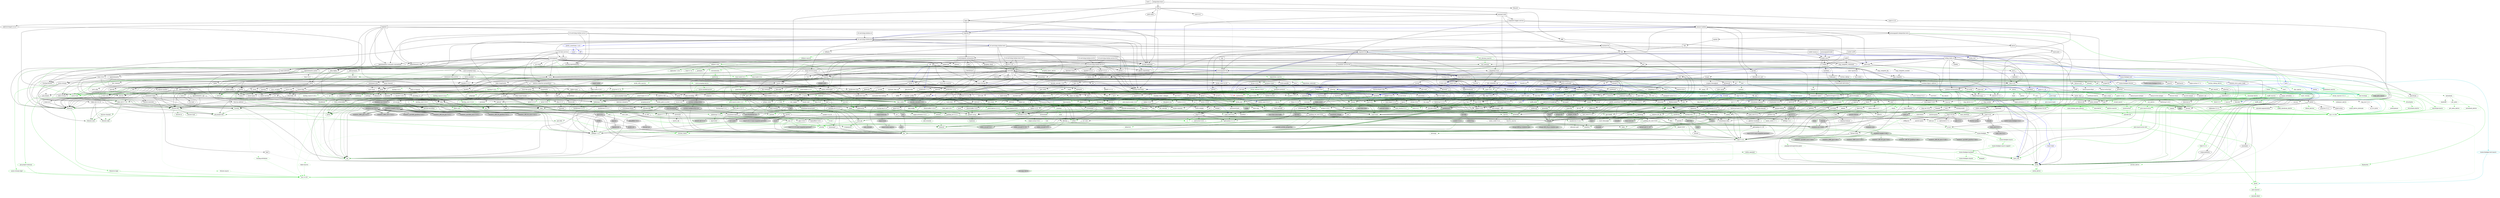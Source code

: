 digraph {
    0 [ label = "tests" shape = box]
    1 [ label = "catalyst-toolbox" shape = box]
    2 [ label = "chain-addr" shape = box]
    3 [ label = "chain-core" shape = box]
    4 [ label = "chain-ser" shape = box]
    5 [ label = "chain-crypto" shape = box]
    6 [ label = "typed-bytes" shape = box]
    7 [ label = "chain-impl-mockchain" shape = box]
    8 [ label = "cardano-legacy-address" shape = box]
    9 [ label = "chain-time" shape = box]
    10 [ label = "chain-vote" shape = box]
    11 [ label = "imhamt" shape = box]
    12 [ label = "sparse-array" shape = box]
    13 [ label = "chain-storage" shape = box]
    14 [ label = "jcli" shape = box]
    15 [ label = "jormungandr-lib" shape = box]
    16 [ label = "jormungandr-automation" shape = box]
    17 [ label = "jortestkit" shape = box]
    18 [ label = "jormungandr-integration-tests" shape = box]
    19 [ label = "hersir" shape = box]
    20 [ label = "thor" shape = box]
    21 [ label = "loki" shape = box]
    22 [ label = "mjolnir" shape = box]
    23 [ label = "snapshot-lib" shape = box]
    24 [ label = "symmetric-cipher" shape = box]
    25 [ label = "vit-servicing-station-lib" shape = box]
    26 [ label = "event-db" shape = box]
    27 [ label = "vit-servicing-station-tests" shape = box]
    28 [ label = "wallet" shape = box]
    29 [ label = "chain-path-derivation" shape = box]
    30 [ label = "hdkeygen" shape = box]
    31 [ label = "chain-network" shape = box]
    32 [ label = "jormungandrwallet" shape = box]
    33 [ label = "wallet-core" shape = box]
    34 [ label = "wallet-wasm-js" shape = box]
    35 [ label = "wallet-uniffi" shape = box]
    36 [ label = "jormungandr" shape = box]
    37 [ label = "explorer" shape = box]
    38 [ label = "settings" shape = box]
    39 [ label = "blockchain" shape = box]
    40 [ label = "vit-servicing-station-cli" shape = box]
    41 [ label = "vit-servicing-station-server" shape = box]
    42 [ label = "iapyx" shape = box]
    43 [ label = "valgrind" shape = box]
    44 [ label = "vitup" shape = box]
    45 [ label = "mainnet-lib" shape = box]
    46 [ label = "mainnet-tools" shape = box]
    47 [ label = "scheduler-service-lib" shape = box]
    48 [ label = "signals-handler" shape = box]
    49 [ label = "snapshot-trigger-service" shape = box]
    50 [ label = "voting_tools_rs" shape = box]
    51 [ label = "integration-tests" shape = box]
    52 [ label = "cat-data-service" shape = box]
    53 [ label = "audit" shape = box]
    54 [ label = "vit-servicing-station-cli-f10" shape = box]
    55 [ label = "vit-servicing-station-lib-f10" shape = box]
    56 [ label = "vit-servicing-station-server-f10" shape = box]
    57 [ label = "vit-servicing-station-tests-f10" shape = box]
    58 [ label = "sign" shape = box]
    59 [ label = "assert_cmd" ]
    60 [ label = "assert_fs" ]
    61 [ label = "bech32 0.8.1" ]
    62 [ label = "clap 4.4.8" ]
    63 [ label = "color-eyre" ]
    64 [ label = "csv" ]
    65 [ label = "fraction" ]
    66 [ label = "futures" ]
    67 [ label = "gag" ]
    68 [ label = "governor" ]
    69 [ label = "graphql_client" ]
    70 [ label = "hex" ]
    71 [ label = "image" ]
    72 [ label = "itertools 0.10.5" color = darkgreen]
    73 [ label = "once_cell" color = darkgreen]
    74 [ label = "predicates 2.1.5" ]
    75 [ label = "proptest" ]
    76 [ label = "qrcode" ]
    77 [ label = "quircs" ]
    78 [ label = "rand 0.8.5" color = darkgreen]
    79 [ label = "rand_chacha 0.3.1" color = darkgreen]
    80 [ label = "rayon" ]
    81 [ label = "regex" color = darkgreen]
    82 [ label = "reqwest" ]
    83 [ label = "rust_decimal" color = darkgreen]
    84 [ label = "rust_decimal_macros" color = green3]
    85 [ label = "serde" color = darkgreen]
    86 [ label = "serde_json" color = darkgreen]
    87 [ label = "serde_test" ]
    88 [ label = "serde_yaml 0.9.27" ]
    89 [ label = "sscanf" ]
    90 [ label = "test-strategy" color = green3]
    91 [ label = "thiserror" color = darkgreen]
    92 [ label = "time" color = darkgreen]
    93 [ label = "tokio" color = darkgreen]
    94 [ label = "tracing" color = darkgreen]
    95 [ label = "tracing-subscriber" ]
    96 [ label = "url" color = darkgreen]
    97 [ label = "versionisator" color = green3]
    98 [ label = "cryptoxide 0.4.4" ]
    99 [ label = "quickcheck" ]
    100 [ label = "curve25519-dalek-ng" ]
    101 [ label = "ed25519-bip32 0.4.1" ]
    102 [ label = "ed25519-dalek" ]
    103 [ label = "generic-array" color = darkgreen]
    104 [ label = "rand_core 0.6.4" color = darkgreen]
    105 [ label = "sha2 0.10.8" color = darkgreen]
    106 [ label = "smoke" color = blue]
    107 [ label = "bigdecimal" ]
    108 [ label = "bigdecimalmath" ]
    109 [ label = "lazy_static" color = darkgreen]
    110 [ label = "num" ]
    111 [ label = "quickcheck_macros" color = green3]
    112 [ label = "strum 0.24.1" ]
    113 [ label = "strum_macros 0.24.3" color = green3]
    114 [ label = "tempfile" color = darkgreen]
    115 [ label = "cbor_event" ]
    116 [ label = "base64 0.21.5" color = darkgreen]
    117 [ label = "cfg-if 1.0.0" color = darkgreen]
    118 [ label = "const_format" ]
    119 [ label = "criterion" ]
    120 [ label = "rustc_version" color = green3]
    121 [ label = "trybuild" color = blue]
    122 [ label = "data-pile" ]
    123 [ label = "sled" ]
    124 [ label = "base64 0.13.1" ]
    125 [ label = "bincode" color = darkgreen]
    126 [ label = "bytes" color = darkgreen]
    127 [ label = "clap_complete" ]
    128 [ label = "gtmpl" ]
    129 [ label = "rand 0.7.3" ]
    130 [ label = "rpassword" ]
    131 [ label = "serde_derive" color = green3]
    132 [ label = "serde_yaml 0.8.26" ]
    133 [ label = "http" ]
    134 [ label = "humantime" ]
    135 [ label = "parity-multiaddr" ]
    136 [ label = "serde_with" ]
    137 [ label = "bytesize" ]
    138 [ label = "custom_debug" ]
    139 [ label = "flate2" ]
    140 [ label = "fs_extra" ]
    141 [ label = "json" ]
    142 [ label = "keynesis" ]
    143 [ label = "log" color = darkgreen]
    144 [ label = "netstat2" ]
    145 [ label = "os_info" ]
    146 [ label = "poldercast" ]
    147 [ label = "prost 0.9.0" color = darkgreen]
    148 [ label = "semver" color = darkgreen]
    149 [ label = "sysinfo" ]
    150 [ label = "tar" ]
    151 [ label = "tokio-stream" ]
    152 [ label = "tonic 0.6.2" ]
    153 [ label = "tonic-build 0.6.2" color = green3]
    154 [ label = "warp" ]
    155 [ label = "zip" ]
    156 [ label = "console" ]
    157 [ label = "dialoguer" ]
    158 [ label = "indicatif" ]
    159 [ label = "sha-1" ]
    160 [ label = "sha2 0.9.9" ]
    161 [ label = "bech32 0.7.3" ]
    162 [ label = "rstest" color = green3]
    163 [ label = "yaml-rust" ]
    164 [ label = "ctrlc" ]
    165 [ label = "slave-pool" ]
    166 [ label = "cocoon" ]
    167 [ label = "dirs" ]
    168 [ label = "zeroize" ]
    169 [ label = "async-trait" color = green3]
    170 [ label = "diesel" color = darkgreen]
    171 [ label = "diesel_migrations" ]
    172 [ label = "dotenv" ]
    173 [ label = "http-zipkin" ]
    174 [ label = "notify" ]
    175 [ label = "pretty_assertions 1.4.0" color = blue]
    176 [ label = "r2d2" color = darkgreen]
    177 [ label = "simplelog 0.8.0" ]
    178 [ label = "tracing-futures" ]
    179 [ label = "bb8" ]
    180 [ label = "bb8-postgres" ]
    181 [ label = "chrono" color = darkgreen]
    182 [ label = "dotenvy" ]
    183 [ label = "tokio-postgres" color = darkgreen]
    184 [ label = "cfg-if 0.1.10" ]
    185 [ label = "dyn-clone" color = darkgreen]
    186 [ label = "fake" ]
    187 [ label = "hyper" ]
    188 [ label = "postgres" color = darkgreen]
    189 [ label = "pretty_assertions 0.6.1" ]
    190 [ label = "rand_core 0.5.1" ]
    191 [ label = "refinery" ]
    192 [ label = "hashlink" ]
    193 [ label = "paste 0.1.18" color = blue]
    194 [ label = "http-body" ]
    195 [ label = "pin-project" ]
    196 [ label = "clear_on_drop" ]
    197 [ label = "console_error_panic_hook" ]
    198 [ label = "getrandom 0.2.11" color = darkgreen]
    199 [ label = "js-sys" color = darkgreen]
    200 [ label = "wasm-bindgen" color = darkgreen]
    201 [ label = "wasm-bindgen-test" color = blue]
    202 [ label = "web-sys" color = darkgreen]
    203 [ label = "uniffi" ]
    204 [ label = "uniffi_build" color = green3]
    205 [ label = "uniffi_macros" color = green3]
    206 [ label = "arc-swap" ]
    207 [ label = "enum-as-inner" color = green3]
    208 [ label = "jsonrpsee-core" ]
    209 [ label = "jsonrpsee-http-server" ]
    210 [ label = "libc" color = darkgreen]
    211 [ label = "linked-hash-map" ]
    212 [ label = "local-ip-address" ]
    213 [ label = "lru" ]
    214 [ label = "nix 0.25.1" style = filled, fillcolor = lightgrey]
    215 [ label = "opentelemetry" ]
    216 [ label = "opentelemetry-otlp" ]
    217 [ label = "opentelemetry-semantic-conventions" ]
    218 [ label = "prometheus" style = dashed]
    219 [ label = "tokio-util 0.6.10" ]
    220 [ label = "tracing-appender" ]
    221 [ label = "tracing-opentelemetry" ]
    222 [ label = "trust-dns-resolver" ]
    223 [ label = "anyhow" color = darkgreen]
    224 [ label = "async-graphql" ]
    225 [ label = "async-graphql-warp" ]
    226 [ label = "futures-channel" color = darkgreen]
    227 [ label = "futures-util" color = darkgreen]
    228 [ label = "ed25519-bip32 0.3.2" ]
    229 [ label = "prettytable-rs" ]
    230 [ label = "warp-reverse-proxy" ]
    231 [ label = "diffy" ]
    232 [ label = "glob" ]
    233 [ label = "path-slash" ]
    234 [ label = "rustls 0.20.9" ]
    235 [ label = "rustls-pemfile" ]
    236 [ label = "tempdir" ]
    237 [ label = "tokio-rustls 0.23.4" ]
    238 [ label = "uuid 0.8.2" ]
    239 [ label = "walkdir" color = darkgreen]
    240 [ label = "cardano-serialization-lib" ]
    241 [ label = "pharos" ]
    242 [ label = "job_scheduler_ng" ]
    243 [ label = "num-traits" color = darkgreen]
    244 [ label = "uuid 1.6.0" color = darkgreen]
    245 [ label = "bytekind" ]
    246 [ label = "cddl" ]
    247 [ label = "ciborium" ]
    248 [ label = "dashmap" ]
    249 [ label = "insta" color = blue]
    250 [ label = "microtype" ]
    251 [ label = "nonempty" ]
    252 [ label = "tracing-test" color = blue]
    253 [ label = "validity" ]
    254 [ label = "libmath" ]
    255 [ label = "rand_chacha 0.2.2" ]
    256 [ label = "axum" ]
    257 [ label = "metrics" ]
    258 [ label = "metrics-exporter-prometheus" ]
    259 [ label = "tower" ]
    260 [ label = "tower-http" ]
    261 [ label = "clap_complete_command" ]
    262 [ label = "base64 0.12.3" ]
    263 [ label = "structopt" ]
    264 [ label = "itertools 0.9.0" ]
    265 [ label = "libsqlite3-sys" color = darkgreen]
    266 [ label = "strum 0.21.0" ]
    267 [ label = "strum_macros 0.21.1" color = green3]
    268 [ label = "anstyle" ]
    269 [ label = "bstr" ]
    270 [ label = "doc-comment" ]
    271 [ label = "predicates 3.0.4" ]
    272 [ label = "predicates-core" ]
    273 [ label = "predicates-tree" ]
    274 [ label = "wait-timeout" ]
    275 [ label = "globwalk" ]
    276 [ label = "clap_builder" ]
    277 [ label = "clap_derive 4.4.7" color = green3, style = dashed]
    278 [ label = "backtrace" color = darkgreen]
    279 [ label = "color-spantrace" style = dashed]
    280 [ label = "eyre" ]
    281 [ label = "indenter" ]
    282 [ label = "owo-colors" ]
    283 [ label = "tracing-error" style = dashed]
    284 [ label = "csv-core" ]
    285 [ label = "itoa" color = darkgreen]
    286 [ label = "ryu" color = darkgreen]
    287 [ label = "futures-core" color = darkgreen]
    288 [ label = "futures-executor" ]
    289 [ label = "futures-io" color = darkgreen]
    290 [ label = "futures-sink" color = darkgreen]
    291 [ label = "futures-task" color = darkgreen]
    292 [ label = "filedescriptor" ]
    293 [ label = "futures-timer" style = dashed]
    294 [ label = "no-std-compat" ]
    295 [ label = "nonzero_ext" ]
    296 [ label = "parking_lot 0.12.1" color = darkgreen]
    297 [ label = "smallvec" color = darkgreen]
    298 [ label = "graphql_query_derive" color = green3, style = dashed]
    299 [ label = "bytemuck" ]
    300 [ label = "byteorder" color = darkgreen]
    301 [ label = "color_quant" ]
    302 [ label = "gif" style = dashed]
    303 [ label = "jpeg-decoder" style = dashed]
    304 [ label = "num-iter" ]
    305 [ label = "num-rational 0.3.2" ]
    306 [ label = "png" style = dashed]
    307 [ label = "scoped_threadpool" style = dashed]
    308 [ label = "tiff" style = dashed]
    309 [ label = "either" color = darkgreen]
    310 [ label = "difflib" style = dashed]
    311 [ label = "float-cmp" style = dashed]
    312 [ label = "normalize-line-endings" style = dashed]
    313 [ label = "bit-set" style = dashed]
    314 [ label = "bit-vec" style = dashed]
    315 [ label = "bitflags 2.4.1" color = darkgreen]
    316 [ label = "rand_xorshift" ]
    317 [ label = "regex-syntax 0.8.2" color = darkgreen]
    318 [ label = "rusty-fork" style = dashed]
    319 [ label = "unarray" ]
    320 [ label = "checked_int_cast" ]
    321 [ label = "num-derive" color = green3]
    322 [ label = "ppv-lite86" color = darkgreen]
    323 [ label = "rayon-core" ]
    324 [ label = "aho-corasick" color = darkgreen]
    325 [ label = "memchr" color = darkgreen]
    326 [ label = "regex-automata 0.4.3" color = darkgreen]
    327 [ label = "encoding_rs" ]
    328 [ label = "h2" ]
    329 [ label = "hyper-rustls" style = "dashed,filled", fillcolor = lightgrey]
    330 [ label = "ipnet" ]
    331 [ label = "mime" ]
    332 [ label = "percent-encoding" color = darkgreen]
    333 [ label = "pin-project-lite" color = darkgreen]
    334 [ label = "rustls 0.21.9" style = dashed]
    335 [ label = "serde_urlencoded" ]
    336 [ label = "system-configuration" style = filled, fillcolor = lightgrey]
    337 [ label = "tokio-rustls 0.24.1" style = dashed]
    338 [ label = "tower-service" ]
    339 [ label = "wasm-bindgen-futures" ]
    340 [ label = "webpki-roots" style = "dashed,filled", fillcolor = lightgrey]
    341 [ label = "winreg" style = filled, fillcolor = lightgrey]
    342 [ label = "arrayvec 0.7.4" color = darkgreen]
    343 [ label = "borsh" color = darkgreen, style = dashed]
    344 [ label = "rkyv" color = darkgreen, style = dashed]
    345 [ label = "quote" color = green3]
    346 [ label = "indexmap 2.1.0" color = darkgreen]
    347 [ label = "unsafe-libyaml" ]
    348 [ label = "sscanf_macro" color = green3]
    349 [ label = "proc-macro2" color = green3]
    350 [ label = "structmeta" color = green3]
    351 [ label = "syn 1.0.109" color = green3]
    352 [ label = "thiserror-impl" color = green3]
    353 [ label = "deranged" color = darkgreen]
    354 [ label = "num_threads" color = darkgreen, style = "dashed,filled", fillcolor = lightgrey]
    355 [ label = "powerfmt" color = darkgreen]
    356 [ label = "time-core" color = darkgreen]
    357 [ label = "time-macros" color = green3, style = dashed]
    358 [ label = "mio" color = darkgreen]
    359 [ label = "num_cpus" color = darkgreen, style = dashed]
    360 [ label = "signal-hook-registry" color = darkgreen, style = "dashed,filled", fillcolor = lightgrey]
    361 [ label = "socket2 0.5.5" color = darkgreen, style = filled, fillcolor = lightgrey]
    362 [ label = "tokio-macros" color = green3, style = dashed]
    363 [ label = "windows-sys 0.48.0" color = darkgreen, style = filled, fillcolor = lightgrey]
    364 [ label = "tracing-attributes" color = green3, style = dashed]
    365 [ label = "tracing-core" color = darkgreen]
    366 [ label = "matchers" style = dashed]
    367 [ label = "nu-ansi-term" style = dashed]
    368 [ label = "sharded-slab" style = dashed]
    369 [ label = "thread_local" ]
    370 [ label = "tracing-log 0.2.0" style = dashed]
    371 [ label = "tracing-serde" style = dashed]
    372 [ label = "form_urlencoded" color = darkgreen]
    373 [ label = "idna 0.4.0" color = darkgreen]
    374 [ label = "platforms" color = green3]
    375 [ label = "env_logger" style = dashed]
    376 [ label = "digest 0.9.0" ]
    377 [ label = "subtle-ng" ]
    378 [ label = "curve25519-dalek" ]
    379 [ label = "ed25519" ]
    380 [ label = "typenum" color = darkgreen]
    381 [ label = "version_check" color = green3]
    382 [ label = "cpufeatures" color = darkgreen, style = filled, fillcolor = lightgrey]
    383 [ label = "digest 0.10.7" color = darkgreen]
    384 [ label = "num-bigint 0.3.3" ]
    385 [ label = "num-integer" ]
    386 [ label = "num-bigint 0.4.6" ]
    387 [ label = "num-complex" ]
    388 [ label = "num-rational 0.4.2" ]
    389 [ label = "heck 0.4.1" color = green3]
    390 [ label = "rustversion" color = red]
    391 [ label = "fastrand" color = darkgreen]
    392 [ label = "redox_syscall 0.4.1" color = darkgreen, style = filled, fillcolor = lightgrey]
    393 [ label = "rustix" color = darkgreen]
    394 [ label = "const_format_proc_macros" color = green3]
    395 [ label = "atty" ]
    396 [ label = "cast" ]
    397 [ label = "clap 2.34.0" ]
    398 [ label = "criterion-plot" ]
    399 [ label = "oorandom" ]
    400 [ label = "plotters" ]
    401 [ label = "serde_cbor" ]
    402 [ label = "tinytemplate" ]
    403 [ label = "basic-toml" color = blue]
    404 [ label = "termcolor" ]
    405 [ label = "memmap2" ]
    406 [ label = "crc32fast" ]
    407 [ label = "crossbeam-epoch" ]
    408 [ label = "crossbeam-utils" ]
    409 [ label = "fs2" style = filled, fillcolor = lightgrey]
    410 [ label = "fxhash" ]
    411 [ label = "parking_lot 0.11.2" ]
    412 [ label = "gtmpl_value" ]
    413 [ label = "getrandom 0.1.16" style = dashed]
    414 [ label = "rand_hc" style = filled, fillcolor = lightgrey]
    415 [ label = "winapi" color = darkgreen, style = filled, fillcolor = lightgrey]
    416 [ label = "syn 2.0.39" color = green3]
    417 [ label = "indexmap 1.9.3" color = darkgreen]
    418 [ label = "fnv" color = darkgreen]
    419 [ label = "arrayref" ]
    420 [ label = "bs58" ]
    421 [ label = "data-encoding" ]
    422 [ label = "multihash" ]
    423 [ label = "static_assertions" ]
    424 [ label = "unsigned-varint 0.7.2" ]
    425 [ label = "serde_with_macros" color = green3, style = dashed]
    426 [ label = "custom_debug_derive" color = green3]
    427 [ label = "miniz_oxide 0.7.1" color = darkgreen]
    428 [ label = "cryptoxide 0.3.6" ]
    429 [ label = "bitflags 1.3.2" color = darkgreen]
    430 [ label = "prost-derive 0.9.0" color = green3, style = dashed]
    431 [ label = "core-foundation-sys" color = darkgreen, style = filled, fillcolor = lightgrey]
    432 [ label = "ntapi" style = filled, fillcolor = lightgrey]
    433 [ label = "filetime" ]
    434 [ label = "xattr" style = "dashed,filled", fillcolor = lightgrey]
    435 [ label = "tokio-util 0.7.10" color = darkgreen]
    436 [ label = "async-stream" ]
    437 [ label = "hyper-timeout" style = dashed]
    438 [ label = "tower-layer" ]
    439 [ label = "prost-build 0.9.0" color = green3, style = dashed]
    440 [ label = "headers" ]
    441 [ label = "mime_guess" ]
    442 [ label = "multer" ]
    443 [ label = "scoped-tls" ]
    444 [ label = "tokio-tungstenite" style = dashed]
    445 [ label = "aes 0.8.3" style = dashed]
    446 [ label = "bzip2" style = dashed]
    447 [ label = "constant_time_eq" style = dashed]
    448 [ label = "hmac 0.12.1" color = darkgreen]
    449 [ label = "pbkdf2 0.11.0" style = dashed]
    450 [ label = "sha1" ]
    451 [ label = "zstd" style = dashed]
    452 [ label = "encode_unicode 0.3.6" style = filled, fillcolor = lightgrey]
    453 [ label = "unicode-width" ]
    454 [ label = "windows-sys 0.45.0" style = filled, fillcolor = lightgrey]
    455 [ label = "shell-words" ]
    456 [ label = "number_prefix" ]
    457 [ label = "block-buffer 0.9.0" ]
    458 [ label = "opaque-debug" ]
    459 [ label = "nix 0.27.1" style = filled, fillcolor = lightgrey]
    460 [ label = "crossbeam-channel" ]
    461 [ label = "aes-gcm" ]
    462 [ label = "chacha20poly1305" ]
    463 [ label = "hmac 0.11.0" ]
    464 [ label = "pbkdf2 0.9.0" ]
    465 [ label = "dirs-sys" ]
    466 [ label = "zeroize_derive" color = green3, style = dashed]
    467 [ label = "diesel_derives" color = green3]
    468 [ label = "pq-sys" color = darkgreen, style = dashed]
    469 [ label = "migrations_internals" color = darkgreen]
    470 [ label = "migrations_macros" color = green3]
    471 [ label = "zipkin" ]
    472 [ label = "fsevent-sys" style = "dashed,filled", fillcolor = lightgrey]
    473 [ label = "inotify" style = filled, fillcolor = lightgrey]
    474 [ label = "kqueue" style = filled, fillcolor = lightgrey]
    475 [ label = "diff" color = blue]
    476 [ label = "yansi" color = blue]
    477 [ label = "scheduled-thread-pool" color = darkgreen]
    478 [ label = "android-tzdata" color = darkgreen, style = "dashed,filled", fillcolor = lightgrey]
    479 [ label = "iana-time-zone" color = darkgreen, style = "dashed,filled", fillcolor = lightgrey]
    480 [ label = "windows-targets 0.48.5" color = darkgreen, style = filled, fillcolor = lightgrey]
    481 [ label = "fallible-iterator" color = darkgreen]
    482 [ label = "phf" color = darkgreen]
    483 [ label = "postgres-protocol" color = darkgreen]
    484 [ label = "postgres-types" color = darkgreen]
    485 [ label = "whoami" color = darkgreen]
    486 [ label = "deunicode" ]
    487 [ label = "url-escape" style = dashed]
    488 [ label = "httparse" ]
    489 [ label = "httpdate" ]
    490 [ label = "socket2 0.4.10" style = dashed]
    491 [ label = "want" ]
    492 [ label = "ansi_term 0.11.0" ]
    493 [ label = "ctor" color = green3, style = filled, fillcolor = lightgrey]
    494 [ label = "difference" ]
    495 [ label = "output_vt100" style = filled, fillcolor = lightgrey]
    496 [ label = "refinery-core" color = darkgreen]
    497 [ label = "refinery-macros" color = green3]
    498 [ label = "hashbrown 0.14.2" color = darkgreen]
    499 [ label = "paste-impl" color = turquoise3]
    500 [ label = "proc-macro-hack" color = turquoise3]
    501 [ label = "pin-project-internal" color = green3]
    502 [ label = "cc" color = green3]
    503 [ label = "wasi 0.11.0+wasi-snapshot-preview1" color = darkgreen, style = filled, fillcolor = lightgrey]
    504 [ label = "wasm-bindgen-macro" color = green3]
    505 [ label = "wasm-bindgen-test-macro" color = turquoise3]
    506 [ label = "camino" color = darkgreen]
    507 [ label = "cargo_metadata" ]
    508 [ label = "paste 1.0.14" color = green3]
    509 [ label = "fs-err" color = green3]
    510 [ label = "toml 0.5.11" color = green3]
    511 [ label = "uniffi_meta" color = green3]
    512 [ label = "beef" ]
    513 [ label = "jsonrpsee-types" ]
    514 [ label = "rustc-hash" style = dashed]
    515 [ label = "globset" ]
    516 [ label = "unicase" color = darkgreen]
    517 [ label = "neli" style = filled, fillcolor = lightgrey]
    518 [ label = "windows-sys 0.42.0" style = filled, fillcolor = lightgrey]
    519 [ label = "hashbrown 0.12.3" color = darkgreen]
    520 [ label = "autocfg" color = green3]
    521 [ label = "memoffset 0.6.5" style = "dashed,filled", fillcolor = lightgrey]
    522 [ label = "pin-utils" color = darkgreen]
    523 [ label = "opentelemetry_api" ]
    524 [ label = "opentelemetry_sdk" ]
    525 [ label = "opentelemetry-proto" ]
    526 [ label = "prost 0.11.9" color = darkgreen, style = dashed]
    527 [ label = "tonic 0.8.3" style = dashed]
    528 [ label = "protobuf" style = dashed]
    529 [ label = "slab" color = darkgreen]
    530 [ label = "tracing-log 0.1.4" style = dashed]
    531 [ label = "ipconfig" style = "dashed,filled", fillcolor = lightgrey]
    532 [ label = "lru-cache" ]
    533 [ label = "resolv-conf" style = dashed]
    534 [ label = "trust-dns-proto" ]
    535 [ label = "async-graphql-derive" color = green3]
    536 [ label = "async-graphql-parser" color = darkgreen]
    537 [ label = "async-graphql-value" color = darkgreen]
    538 [ label = "fast_chemail" style = dashed]
    539 [ label = "futures-macro" color = green3, style = dashed]
    540 [ label = "encode_unicode 1.0.0" ]
    541 [ label = "is-terminal" ]
    542 [ label = "term" ]
    543 [ label = "ansi_term 0.12.1" ]
    544 [ label = "ring 0.16.20" ]
    545 [ label = "sct" ]
    546 [ label = "webpki" ]
    547 [ label = "rand 0.4.6" ]
    548 [ label = "remove_dir_all" ]
    549 [ label = "same-file" color = darkgreen]
    550 [ label = "winapi-util" color = darkgreen, style = filled, fillcolor = lightgrey]
    551 [ label = "noop_proc_macro" color = green3, style = filled, fillcolor = lightgrey]
    552 [ label = "rand_os" style = filled, fillcolor = lightgrey]
    553 [ label = "schemars" color = darkgreen]
    554 [ label = "serde-wasm-bindgen 0.4.5" style = filled, fillcolor = lightgrey]
    555 [ label = "cron" ]
    556 [ label = "libm" color = darkgreen, style = dashed]
    557 [ label = "abnf_to_pest" ]
    558 [ label = "base16" ]
    559 [ label = "base64-url" style = dashed]
    560 [ label = "clap 3.2.25" style = dashed]
    561 [ label = "codespan-reporting" ]
    562 [ label = "crossterm" style = "dashed,filled", fillcolor = lightgrey]
    563 [ label = "displaydoc" color = green3]
    564 [ label = "hexf-parse" ]
    565 [ label = "itertools 0.11.0" ]
    566 [ label = "lexical-core" ]
    567 [ label = "pest_meta" ]
    568 [ label = "pest_vm" ]
    569 [ label = "regex-syntax 0.7.5" style = dashed]
    570 [ label = "serde-wasm-bindgen 0.5.0" style = "dashed,filled", fillcolor = lightgrey]
    571 [ label = "simplelog 0.12.1" ]
    572 [ label = "uriparse" style = dashed]
    573 [ label = "ciborium-io" ]
    574 [ label = "ciborium-ll" ]
    575 [ label = "lock_api" color = darkgreen]
    576 [ label = "parking_lot_core 0.9.9" color = darkgreen]
    577 [ label = "similar" color = blue]
    578 [ label = "microtype-macro" color = green3]
    579 [ label = "secrecy" style = dashed]
    580 [ label = "tracing-test-macro" color = turquoise3]
    581 [ label = "rand 0.3.23" ]
    582 [ label = "axum-core" ]
    583 [ label = "matchit" ]
    584 [ label = "serde_path_to_error" style = dashed]
    585 [ label = "sync_wrapper" ]
    586 [ label = "ahash 0.7.7" color = darkgreen]
    587 [ label = "metrics-macros" color = green3]
    588 [ label = "metrics-util" ]
    589 [ label = "quanta" ]
    590 [ label = "http-range-header" ]
    591 [ label = "clap_complete_fig" style = dashed]
    592 [ label = "clap_complete_nushell" style = dashed]
    593 [ label = "structopt-derive" color = green3]
    594 [ label = "pkg-config" color = green3, style = dashed]
    595 [ label = "vcpkg" color = green3, style = "dashed,filled", fillcolor = lightgrey]
    596 [ label = "heck 0.3.3" color = green3]
    597 [ label = "termtree" ]
    598 [ label = "ignore" ]
    599 [ label = "anstream" style = dashed]
    600 [ label = "clap_lex 0.6.0" ]
    601 [ label = "strsim 0.10.0" color = darkgreen, style = dashed]
    602 [ label = "addr2line" color = darkgreen, style = filled, fillcolor = lightgrey]
    603 [ label = "object" color = darkgreen, style = filled, fillcolor = lightgrey]
    604 [ label = "rustc-demangle" color = darkgreen]
    605 [ label = "graphql_client_codegen" color = green3, style = dashed]
    606 [ label = "weezl" style = dashed]
    607 [ label = "deflate" style = dashed]
    608 [ label = "miniz_oxide 0.3.7" style = dashed]
    609 [ label = "miniz_oxide 0.4.4" style = dashed]
    610 [ label = "quick-error" style = dashed]
    611 [ label = "crossbeam-deque" ]
    612 [ label = "ring 0.17.5" ]
    613 [ label = "rustls-webpki" style = dashed]
    614 [ label = "core-foundation" style = filled, fillcolor = lightgrey]
    615 [ label = "system-configuration-sys" style = filled, fillcolor = lightgrey]
    616 [ label = "borsh-derive" color = green3, style = dashed]
    617 [ label = "cfg_aliases" color = green3, style = dashed]
    618 [ label = "bitvec" color = darkgreen, style = dashed]
    619 [ label = "bytecheck" color = darkgreen, style = dashed]
    620 [ label = "ptr_meta" color = darkgreen, style = dashed]
    621 [ label = "rend" color = darkgreen, style = dashed]
    622 [ label = "rkyv_derive" color = green3, style = dashed]
    623 [ label = "seahash" color = darkgreen, style = dashed]
    624 [ label = "tinyvec" color = darkgreen]
    625 [ label = "equivalent" color = darkgreen]
    626 [ label = "regex-syntax 0.6.29" color = darkgreen]
    627 [ label = "unicode-ident" color = green3]
    628 [ label = "structmeta-derive" color = green3]
    629 [ label = "hermit-abi 0.3.3" color = darkgreen, style = filled, fillcolor = lightgrey]
    630 [ label = "valuable" color = darkgreen, style = "dashed,filled", fillcolor = lightgrey]
    631 [ label = "regex-automata 0.1.10" style = dashed]
    632 [ label = "overload" style = dashed]
    633 [ label = "unicode-bidi" color = darkgreen]
    634 [ label = "unicode-normalization" color = darkgreen]
    635 [ label = "subtle" color = darkgreen]
    636 [ label = "signature" ]
    637 [ label = "block-buffer 0.10.4" color = darkgreen, style = dashed]
    638 [ label = "crypto-common" color = darkgreen]
    639 [ label = "errno" color = darkgreen, style = filled, fillcolor = lightgrey]
    640 [ label = "linux-raw-sys" color = darkgreen, style = filled, fillcolor = lightgrey]
    641 [ label = "unicode-xid" color = green3]
    642 [ label = "hermit-abi 0.1.19" style = filled, fillcolor = lightgrey]
    643 [ label = "strsim 0.8.0" style = dashed]
    644 [ label = "textwrap 0.11.0" ]
    645 [ label = "vec_map" style = dashed]
    646 [ label = "plotters-backend" ]
    647 [ label = "plotters-svg" style = dashed]
    648 [ label = "half" ]
    649 [ label = "memoffset 0.9.0" ]
    650 [ label = "scopeguard" color = darkgreen]
    651 [ label = "instant" ]
    652 [ label = "parking_lot_core 0.8.6" ]
    653 [ label = "wasi 0.9.0+wasi-snapshot-preview1" style = "dashed,filled", fillcolor = lightgrey]
    654 [ label = "winapi-i686-pc-windows-gnu" color = darkgreen, style = filled, fillcolor = lightgrey]
    655 [ label = "winapi-x86_64-pc-windows-gnu" color = darkgreen, style = filled, fillcolor = lightgrey]
    656 [ label = "multihash-derive" color = green3, style = dashed]
    657 [ label = "unsigned-varint 0.5.1" ]
    658 [ label = "darling 0.20.3" color = green3, style = dashed]
    659 [ label = "synstructure" color = green3]
    660 [ label = "adler" color = darkgreen]
    661 [ label = "redox_syscall 0.3.5" style = filled, fillcolor = lightgrey]
    662 [ label = "async-stream-impl" color = green3]
    663 [ label = "tokio-io-timeout" style = dashed]
    664 [ label = "multimap" color = green3, style = dashed]
    665 [ label = "petgraph" color = green3, style = dashed]
    666 [ label = "prost-types 0.9.0" color = green3, style = dashed]
    667 [ label = "which" color = green3, style = dashed]
    668 [ label = "headers-core" ]
    669 [ label = "spin 0.9.8" ]
    670 [ label = "tungstenite" style = dashed]
    671 [ label = "cipher 0.4.4" ]
    672 [ label = "bzip2-sys" style = dashed]
    673 [ label = "password-hash" style = dashed]
    674 [ label = "zstd-safe" style = dashed]
    675 [ label = "windows-targets 0.42.2" style = filled, fillcolor = lightgrey]
    676 [ label = "aead 0.4.3" ]
    677 [ label = "aes 0.7.5" style = dashed]
    678 [ label = "cipher 0.3.0" ]
    679 [ label = "ctr" ]
    680 [ label = "ghash" ]
    681 [ label = "aead 0.5.2" ]
    682 [ label = "chacha20" ]
    683 [ label = "poly1305" ]
    684 [ label = "crypto-mac" ]
    685 [ label = "redox_users" style = filled, fillcolor = lightgrey]
    686 [ label = "lazycell" ]
    687 [ label = "zipkin-types" ]
    688 [ label = "inotify-sys" style = filled, fillcolor = lightgrey]
    689 [ label = "kqueue-sys" style = filled, fillcolor = lightgrey]
    690 [ label = "android_system_properties" color = darkgreen, style = "dashed,filled", fillcolor = lightgrey]
    691 [ label = "iana-time-zone-haiku" color = darkgreen, style = "dashed,filled", fillcolor = lightgrey]
    692 [ label = "windows-core" color = darkgreen, style = "dashed,filled", fillcolor = lightgrey]
    693 [ label = "windows_aarch64_gnullvm 0.48.5" color = darkgreen, style = filled, fillcolor = lightgrey]
    694 [ label = "windows_aarch64_msvc 0.48.5" color = darkgreen, style = filled, fillcolor = lightgrey]
    695 [ label = "windows_i686_gnu 0.48.5" color = darkgreen, style = filled, fillcolor = lightgrey]
    696 [ label = "windows_i686_msvc 0.48.5" color = darkgreen, style = filled, fillcolor = lightgrey]
    697 [ label = "windows_x86_64_gnu 0.48.5" color = darkgreen, style = filled, fillcolor = lightgrey]
    698 [ label = "windows_x86_64_gnullvm 0.48.5" color = darkgreen, style = filled, fillcolor = lightgrey]
    699 [ label = "windows_x86_64_msvc 0.48.5" color = darkgreen, style = filled, fillcolor = lightgrey]
    700 [ label = "phf_shared" color = darkgreen]
    701 [ label = "md-5" color = darkgreen]
    702 [ label = "stringprep" color = darkgreen]
    703 [ label = "try-lock" ]
    704 [ label = "siphasher 1.0.0" color = darkgreen]
    705 [ label = "toml 0.7.8" color = darkgreen]
    706 [ label = "ahash 0.8.6" color = darkgreen, style = dashed]
    707 [ label = "allocator-api2" color = darkgreen, style = dashed]
    708 [ label = "jobserver" color = green3, style = dashed]
    709 [ label = "wasm-bindgen-macro-support" color = green3]
    710 [ label = "cargo-platform" ]
    711 [ label = "siphasher 0.3.11" color = darkgreen]
    712 [ label = "uniffi_checksum_derive" color = green3]
    713 [ label = "windows_aarch64_gnullvm 0.42.2" style = filled, fillcolor = lightgrey]
    714 [ label = "windows_aarch64_msvc 0.42.2" style = filled, fillcolor = lightgrey]
    715 [ label = "windows_i686_gnu 0.42.2" style = filled, fillcolor = lightgrey]
    716 [ label = "windows_i686_msvc 0.42.2" style = filled, fillcolor = lightgrey]
    717 [ label = "windows_x86_64_gnu 0.42.2" style = filled, fillcolor = lightgrey]
    718 [ label = "windows_x86_64_gnullvm 0.42.2" style = filled, fillcolor = lightgrey]
    719 [ label = "windows_x86_64_msvc 0.42.2" style = filled, fillcolor = lightgrey]
    720 [ label = "tonic-build 0.8.4" color = green3, style = dashed]
    721 [ label = "prost-derive 0.11.9" color = green3, style = dashed]
    722 [ label = "widestring" style = "dashed,filled", fillcolor = lightgrey]
    723 [ label = "hostname" style = dashed]
    724 [ label = "idna 0.2.3" ]
    725 [ label = "Inflector" color = green3]
    726 [ label = "darling 0.14.4" color = green3]
    727 [ label = "proc-macro-crate 1.3.1" color = green3]
    728 [ label = "pest" color = darkgreen]
    729 [ label = "ascii_utils" style = dashed]
    730 [ label = "dirs-next" ]
    731 [ label = "spin 0.5.2" style = filled, fillcolor = lightgrey]
    732 [ label = "untrusted 0.7.1" ]
    733 [ label = "untrusted 0.9.0" ]
    734 [ label = "fuchsia-cprng" style = filled, fillcolor = lightgrey]
    735 [ label = "rand_core 0.3.1" style = filled, fillcolor = lightgrey]
    736 [ label = "rdrand" style = filled, fillcolor = lightgrey]
    737 [ label = "cloudabi" style = filled, fillcolor = lightgrey]
    738 [ label = "rand_core 0.4.2" style = filled, fillcolor = lightgrey]
    739 [ label = "schemars_derive" color = green3, style = dashed]
    740 [ label = "nom" ]
    741 [ label = "abnf" ]
    742 [ label = "pretty" ]
    743 [ label = "clap_derive 3.2.25" color = green3, style = dashed]
    744 [ label = "clap_lex 0.2.4" style = dashed]
    745 [ label = "textwrap 0.16.0" style = dashed]
    746 [ label = "crossterm_winapi" style = "dashed,filled", fillcolor = lightgrey]
    747 [ label = "signal-hook" style = "dashed,filled", fillcolor = lightgrey]
    748 [ label = "signal-hook-mio" style = "dashed,filled", fillcolor = lightgrey]
    749 [ label = "lexical-parse-float" style = dashed]
    750 [ label = "lexical-parse-integer" style = dashed]
    751 [ label = "lexical-util" ]
    752 [ label = "lexical-write-float" style = dashed]
    753 [ label = "lexical-write-integer" style = dashed]
    754 [ label = "atomic-shim" style = dashed]
    755 [ label = "hashbrown 0.11.2" style = dashed]
    756 [ label = "sketches-ddsketch" style = dashed]
    757 [ label = "mach" style = filled, fillcolor = lightgrey]
    758 [ label = "raw-cpuid" style = filled, fillcolor = lightgrey]
    759 [ label = "wasi 0.10.2+wasi-snapshot-preview1" style = filled, fillcolor = lightgrey]
    760 [ label = "proc-macro-error" color = green3]
    761 [ label = "unicode-segmentation" color = darkgreen]
    762 [ label = "anstyle-parse" style = dashed]
    763 [ label = "anstyle-query" style = dashed]
    764 [ label = "anstyle-wincon" style = "dashed,filled", fillcolor = lightgrey]
    765 [ label = "colorchoice" style = dashed]
    766 [ label = "utf8parse" style = dashed]
    767 [ label = "gimli" color = darkgreen, style = filled, fillcolor = lightgrey]
    768 [ label = "graphql-introspection-query" color = green3, style = dashed]
    769 [ label = "graphql-parser" color = green3, style = dashed]
    770 [ label = "adler32" style = dashed]
    771 [ label = "proc-macro-crate 2.0.0" color = green3, style = dashed]
    772 [ label = "syn_derive" color = green3, style = dashed]
    773 [ label = "funty" color = darkgreen, style = dashed]
    774 [ label = "radium" color = darkgreen, style = dashed]
    775 [ label = "tap" color = darkgreen, style = dashed]
    776 [ label = "wyz" color = darkgreen, style = dashed]
    777 [ label = "bytecheck_derive" color = green3, style = dashed]
    778 [ label = "simdutf8" color = darkgreen, style = dashed]
    779 [ label = "ptr_meta_derive" color = green3, style = dashed]
    780 [ label = "tinyvec_macros" color = darkgreen, style = dashed]
    781 [ label = "redox_syscall 0.2.16" style = filled, fillcolor = lightgrey]
    782 [ label = "darling_core 0.20.3" color = green3, style = dashed]
    783 [ label = "darling_macro 0.20.3" color = green3, style = dashed]
    784 [ label = "fixedbitset" color = green3, style = dashed]
    785 [ label = "home" color = green3, style = "dashed,filled", fillcolor = lightgrey]
    786 [ label = "utf-8" style = dashed]
    787 [ label = "inout" ]
    788 [ label = "base64ct" style = dashed]
    789 [ label = "zstd-sys" style = dashed]
    790 [ label = "polyval" ]
    791 [ label = "universal-hash 0.5.1" ]
    792 [ label = "libredox" style = filled, fillcolor = lightgrey]
    793 [ label = "finl_unicode" color = darkgreen]
    794 [ label = "serde_spanned" color = darkgreen]
    795 [ label = "toml_datetime" color = darkgreen]
    796 [ label = "toml_edit 0.19.15" color = darkgreen]
    797 [ label = "zerocopy" color = darkgreen, style = dashed]
    798 [ label = "wasm-bindgen-backend" color = green3]
    799 [ label = "wasm-bindgen-shared" color = green3]
    800 [ label = "prettyplease" color = green3, style = dashed]
    801 [ label = "prost-build 0.11.9" color = green3, style = dashed]
    802 [ label = "match_cfg" style = dashed]
    803 [ label = "matches" ]
    804 [ label = "darling_core 0.14.4" color = green3]
    805 [ label = "darling_macro 0.14.4" color = green3]
    806 [ label = "ucd-trie" color = darkgreen]
    807 [ label = "dirs-sys-next" ]
    808 [ label = "serde_derive_internals" color = green3, style = dashed]
    809 [ label = "minimal-lexical" ]
    810 [ label = "abnf-core" ]
    811 [ label = "arrayvec 0.5.2" ]
    812 [ label = "typed-arena" ]
    813 [ label = "os_str_bytes" style = dashed]
    814 [ label = "proc-macro-error-attr" color = green3]
    815 [ label = "combine" color = green3, style = dashed]
    816 [ label = "toml_edit 0.20.7" color = green3, style = dashed]
    817 [ label = "ident_case" color = green3]
    818 [ label = "universal-hash 0.4.1" ]
    819 [ label = "winnow" color = darkgreen]
    820 [ label = "zerocopy-derive" color = green3, style = "dashed,filled", fillcolor = lightgrey]
    821 [ label = "bumpalo" color = green3]
    822 [ label = "prost-types 0.11.9" color = green3, style = dashed]
    823 [ label = "ascii" color = green3, style = dashed]
    824 [ label = "unreachable" color = green3, style = dashed]
    825 [ label = "void" color = green3, style = dashed]
    1 -> 63 [ ]
    1 -> 67 [ ]
    1 -> 68 [ ]
    1 -> 18 [ ]
    1 -> 76 [ ]
    1 -> 77 [ ]
    1 -> 89 [ ]
    1 -> 24 [ ]
    1 -> 25 [ style = dotted]
    1 -> 25 [ color = blue]
    1 -> 28 [ ]
    2 -> 3 [ ]
    2 -> 5 [ ]
    2 -> 5 [ color = blue]
    3 -> 4 [ ]
    4 -> 91 [ ]
    5 -> 61 [ ]
    5 -> 100 [ ]
    5 -> 101 [ ]
    5 -> 102 [ ]
    5 -> 70 [ ]
    5 -> 75 [ style = dotted]
    5 -> 75 [ color = blue]
    5 -> 99 [ style = dotted]
    5 -> 99 [ color = blue]
    5 -> 80 [ ]
    5 -> 105 [ ]
    5 -> 106 [ color = blue]
    5 -> 90 [ color = green3, style = dotted]
    5 -> 90 [ color = turquoise3]
    5 -> 6 [ ]
    7 -> 8 [ ]
    7 -> 2 [ ]
    7 -> 2 [ color = blue]
    7 -> 9 [ ]
    7 -> 9 [ color = blue]
    7 -> 10 [ ]
    7 -> 11 [ ]
    7 -> 111 [ color = green3, style = dotted]
    7 -> 111 [ color = turquoise3]
    7 -> 12 [ ]
    7 -> 112 [ ]
    8 -> 115 [ ]
    8 -> 101 [ ]
    9 -> 3 [ ]
    9 -> 75 [ style = dotted]
    9 -> 75 [ color = blue]
    9 -> 99 [ style = dotted]
    9 -> 99 [ color = blue]
    9 -> 90 [ color = green3, style = dotted]
    9 -> 90 [ color = turquoise3]
    10 -> 116 [ ]
    10 -> 108 [ ]
    10 -> 3 [ ]
    10 -> 5 [ ]
    10 -> 118 [ ]
    10 -> 119 [ color = blue]
    10 -> 110 [ ]
    10 -> 94 [ ]
    11 -> 119 [ color = blue]
    11 -> 75 [ style = dotted]
    11 -> 75 [ color = blue]
    11 -> 120 [ color = green3]
    11 -> 90 [ color = green3, style = dotted]
    11 -> 90 [ color = turquoise3]
    11 -> 91 [ ]
    11 -> 121 [ color = blue]
    12 -> 75 [ color = blue]
    12 -> 90 [ color = turquoise3]
    13 -> 119 [ style = dotted]
    13 -> 122 [ ]
    13 -> 104 [ style = dotted]
    13 -> 104 [ color = blue]
    13 -> 123 [ ]
    13 -> 114 [ style = dotted]
    13 -> 114 [ color = blue]
    13 -> 91 [ ]
    14 -> 60 [ color = blue]
    14 -> 127 [ ]
    14 -> 128 [ ]
    14 -> 15 [ ]
    14 -> 74 [ color = blue]
    14 -> 82 [ ]
    14 -> 130 [ ]
    14 -> 97 [ color = green3]
    15 -> 125 [ color = blue]
    15 -> 7 [ ]
    15 -> 7 [ color = blue]
    15 -> 133 [ ]
    15 -> 134 [ ]
    15 -> 135 [ ]
    15 -> 136 [ ]
    15 -> 132 [ color = blue]
    16 -> 59 [ ]
    16 -> 13 [ ]
    16 -> 69 [ ]
    16 -> 14 [ ]
    16 -> 17 [ ]
    16 -> 141 [ ]
    16 -> 144 [ ]
    16 -> 146 [ ]
    16 -> 152 [ ]
    16 -> 153 [ color = green3]
    16 -> 95 [ ]
    17 -> 60 [ ]
    17 -> 124 [ ]
    17 -> 61 [ ]
    17 -> 137 [ ]
    17 -> 64 [ ]
    17 -> 138 [ ]
    17 -> 157 [ ]
    17 -> 140 [ ]
    17 -> 70 [ ]
    17 -> 134 [ ]
    17 -> 158 [ ]
    17 -> 145 [ ]
    17 -> 74 [ ]
    17 -> 82 [ ]
    17 -> 148 [ ]
    17 -> 132 [ ]
    17 -> 159 [ ]
    17 -> 160 [ ]
    17 -> 149 [ ]
    17 -> 150 [ ]
    17 -> 154 [ ]
    17 -> 155 [ ]
    18 -> 161 [ ]
    18 -> 19 [ ]
    18 -> 22 [ ]
    18 -> 162 [ color = green3]
    19 -> 164 [ ]
    19 -> 165 [ ]
    19 -> 20 [ ]
    20 -> 166 [ ]
    20 -> 167 [ ]
    20 -> 16 [ ]
    21 -> 20 [ ]
    22 -> 21 [ ]
    23 -> 65 [ ]
    23 -> 15 [ ]
    23 -> 82 [ ]
    23 -> 84 [ color = green3]
    23 -> 87 [ style = dotted]
    23 -> 87 [ color = blue]
    23 -> 88 [ ]
    23 -> 88 [ color = blue]
    24 -> 98 [ ]
    24 -> 78 [ ]
    24 -> 91 [ ]
    24 -> 168 [ ]
    25 -> 171 [ ]
    25 -> 172 [ ]
    25 -> 26 [ ]
    25 -> 173 [ ]
    25 -> 174 [ ]
    25 -> 175 [ color = blue]
    25 -> 177 [ ]
    25 -> 178 [ ]
    25 -> 95 [ ]
    25 -> 27 [ color = blue]
    26 -> 180 [ ]
    26 -> 182 [ ]
    26 -> 83 [ ]
    26 -> 91 [ ]
    27 -> 59 [ ]
    27 -> 184 [ ]
    27 -> 62 [ ]
    27 -> 185 [ ]
    27 -> 186 [ ]
    27 -> 17 [ ]
    27 -> 189 [ ]
    27 -> 191 [ ]
    27 -> 23 [ ]
    27 -> 25 [ ]
    28 -> 192 [ ]
    28 -> 30 [ ]
    28 -> 15 [ ]
    29 -> 193 [ color = blue]
    29 -> 99 [ color = blue]
    29 -> 111 [ color = turquoise3]
    29 -> 91 [ ]
    30 -> 8 [ ]
    30 -> 2 [ ]
    30 -> 29 [ ]
    31 -> 5 [ ]
    31 -> 66 [ ]
    31 -> 91 [ ]
    31 -> 152 [ ]
    31 -> 153 [ color = green3]
    32 -> 33 [ ]
    33 -> 161 [ ]
    33 -> 24 [ ]
    33 -> 28 [ ]
    34 -> 196 [ ]
    34 -> 33 [ ]
    34 -> 201 [ color = blue]
    35 -> 203 [ ]
    35 -> 33 [ ]
    36 -> 206 [ ]
    36 -> 31 [ ]
    36 -> 13 [ ]
    36 -> 62 [ ]
    36 -> 173 [ ]
    36 -> 15 [ ]
    36 -> 209 [ ]
    36 -> 212 [ ]
    36 -> 214 [ arrowType = empty, fillcolor = lightgrey]
    36 -> 216 [ ]
    36 -> 217 [ ]
    36 -> 146 [ ]
    36 -> 218 [ style = dotted]
    36 -> 82 [ ]
    36 -> 220 [ ]
    36 -> 221 [ ]
    36 -> 222 [ ]
    36 -> 97 [ color = green3]
    36 -> 154 [ ]
    37 -> 225 [ ]
    37 -> 31 [ ]
    37 -> 173 [ ]
    37 -> 18 [ ]
    37 -> 216 [ ]
    37 -> 217 [ ]
    37 -> 220 [ ]
    37 -> 221 [ ]
    38 -> 123 [ ]
    38 -> 91 [ ]
    39 -> 7 [ ]
    39 -> 213 [ ]
    40 -> 25 [ ]
    41 -> 216 [ ]
    41 -> 217 [ ]
    41 -> 220 [ ]
    41 -> 221 [ ]
    41 -> 25 [ ]
    42 -> 1 [ ]
    42 -> 228 [ ]
    42 -> 229 [ ]
    42 -> 43 [ ]
    43 -> 16 [ ]
    43 -> 25 [ ]
    43 -> 33 [ ]
    43 -> 230 [ ]
    44 -> 231 [ ]
    44 -> 46 [ ]
    44 -> 233 [ ]
    44 -> 237 [ ]
    44 -> 220 [ ]
    44 -> 238 [ ]
    44 -> 43 [ ]
    45 -> 240 [ ]
    45 -> 241 [ ]
    45 -> 23 [ ]
    45 -> 236 [ ]
    45 -> 20 [ ]
    46 -> 242 [ ]
    46 -> 45 [ ]
    46 -> 229 [ ]
    46 -> 49 [ ]
    47 -> 181 [ ]
    47 -> 62 [ ]
    47 -> 66 [ ]
    47 -> 17 [ ]
    47 -> 244 [ ]
    48 -> 66 [ ]
    48 -> 93 [ ]
    49 -> 1 [ ]
    49 -> 47 [ ]
    49 -> 48 [ ]
    49 -> 50 [ ]
    50 -> 245 [ ]
    50 -> 240 [ ]
    50 -> 246 [ ]
    50 -> 62 [ ]
    50 -> 63 [ ]
    50 -> 248 [ ]
    50 -> 167 [ ]
    50 -> 249 [ color = blue]
    50 -> 250 [ ]
    50 -> 251 [ ]
    50 -> 75 [ ]
    50 -> 80 [ ]
    50 -> 83 [ ]
    50 -> 90 [ color = green3]
    50 -> 252 [ color = blue]
    50 -> 253 [ ]
    51 -> 42 [ ]
    51 -> 254 [ ]
    51 -> 44 [ ]
    52 -> 256 [ ]
    52 -> 62 [ ]
    52 -> 26 [ ]
    52 -> 258 [ ]
    52 -> 136 [ ]
    52 -> 260 [ ]
    52 -> 95 [ ]
    53 -> 13 [ ]
    53 -> 261 [ ]
    53 -> 63 [ ]
    53 -> 28 [ ]
    54 -> 55 [ ]
    55 -> 169 [ color = green3]
    55 -> 262 [ ]
    55 -> 171 [ ]
    55 -> 172 [ ]
    55 -> 173 [ ]
    55 -> 264 [ ]
    55 -> 15 [ color = blue]
    55 -> 174 [ ]
    55 -> 177 [ ]
    55 -> 263 [ ]
    55 -> 266 [ ]
    55 -> 267 [ color = green3]
    55 -> 178 [ ]
    55 -> 95 [ ]
    55 -> 154 [ ]
    56 -> 220 [ ]
    56 -> 55 [ ]
    57 -> 59 [ ]
    57 -> 184 [ ]
    57 -> 185 [ ]
    57 -> 186 [ ]
    57 -> 17 [ ]
    57 -> 189 [ ]
    57 -> 55 [ ]
    58 -> 13 [ ]
    58 -> 261 [ ]
    58 -> 63 [ ]
    58 -> 15 [ ]
    58 -> 82 [ ]
    59 -> 269 [ ]
    59 -> 270 [ ]
    59 -> 271 [ ]
    59 -> 273 [ ]
    59 -> 274 [ ]
    60 -> 270 [ ]
    60 -> 275 [ ]
    60 -> 271 [ ]
    60 -> 273 [ ]
    60 -> 114 [ ]
    62 -> 276 [ ]
    62 -> 277 [ color = green3, style = dotted]
    63 -> 278 [ ]
    63 -> 279 [ style = dotted]
    63 -> 280 [ ]
    64 -> 284 [ ]
    64 -> 285 [ ]
    64 -> 286 [ ]
    64 -> 85 [ ]
    65 -> 109 [ style = dotted]
    65 -> 110 [ ]
    66 -> 288 [ style = dotted]
    67 -> 292 [ ]
    67 -> 114 [ ]
    68 -> 66 [ style = dotted]
    68 -> 293 [ style = dotted]
    68 -> 294 [ ]
    68 -> 295 [ ]
    68 -> 296 [ ]
    68 -> 78 [ style = dotted]
    69 -> 298 [ color = green3, style = dotted]
    71 -> 299 [ ]
    71 -> 302 [ style = dotted]
    71 -> 304 [ ]
    71 -> 305 [ ]
    71 -> 306 [ style = dotted]
    71 -> 307 [ style = dotted]
    71 -> 308 [ style = dotted]
    72 -> 309 [ color = darkgreen]
    74 -> 310 [ style = dotted]
    74 -> 311 [ style = dotted]
    74 -> 72 [ ]
    74 -> 312 [ style = dotted]
    74 -> 272 [ ]
    74 -> 81 [ style = dotted]
    75 -> 313 [ style = dotted]
    75 -> 109 [ style = dotted]
    75 -> 243 [ ]
    75 -> 78 [ ]
    75 -> 316 [ ]
    75 -> 317 [ style = dotted]
    75 -> 318 [ style = dotted]
    75 -> 319 [ ]
    76 -> 320 [ ]
    76 -> 71 [ style = dotted]
    77 -> 321 [ color = green3]
    77 -> 243 [ ]
    77 -> 91 [ ]
    78 -> 79 [ color = darkgreen, style = dotted]
    79 -> 322 [ color = darkgreen]
    79 -> 104 [ color = darkgreen]
    80 -> 309 [ ]
    80 -> 323 [ ]
    81 -> 326 [ color = darkgreen]
    82 -> 327 [ arrowType = empty, fillcolor = lightgrey]
    82 -> 329 [ arrowType = empty, fillcolor = lightgrey, style = dotted]
    82 -> 330 [ arrowType = empty, fillcolor = lightgrey]
    82 -> 331 [ arrowType = empty, fillcolor = lightgrey]
    82 -> 235 [ arrowType = empty, fillcolor = lightgrey, style = dotted]
    82 -> 86 [ style = dotted]
    82 -> 86 [ arrowType = empty, fillcolor = lightgrey]
    82 -> 335 [ ]
    82 -> 336 [ arrowType = empty, fillcolor = lightgrey]
    82 -> 96 [ ]
    82 -> 339 [ arrowType = empty, fillcolor = lightgrey]
    82 -> 340 [ arrowType = empty, fillcolor = lightgrey, style = dotted]
    82 -> 341 [ arrowType = empty, fillcolor = lightgrey]
    83 -> 342 [ color = darkgreen]
    83 -> 343 [ color = darkgreen, style = dotted]
    83 -> 188 [ color = darkgreen, style = dotted]
    83 -> 344 [ color = darkgreen, style = dotted]
    84 -> 83 [ color = green3]
    85 -> 131 [ color = green3, style = dotted]
    85 -> 131 [ color = green3, arrowType = empty, fillcolor = lightgrey]
    86 -> 285 [ color = darkgreen]
    86 -> 286 [ color = darkgreen]
    86 -> 85 [ color = darkgreen]
    87 -> 85 [ ]
    88 -> 346 [ ]
    88 -> 285 [ ]
    88 -> 286 [ ]
    88 -> 85 [ ]
    88 -> 347 [ ]
    89 -> 118 [ ]
    89 -> 109 [ ]
    89 -> 81 [ ]
    89 -> 348 [ color = green3]
    90 -> 350 [ color = green3]
    91 -> 352 [ color = green3]
    92 -> 353 [ color = darkgreen]
    92 -> 285 [ color = darkgreen, style = dotted]
    92 -> 354 [ color = darkgreen, arrowType = empty, fillcolor = lightgrey, style = dotted]
    92 -> 357 [ color = green3, style = dotted]
    93 -> 278 [ color = darkgreen, arrowType = empty, fillcolor = lightgrey]
    93 -> 126 [ color = darkgreen, style = dotted]
    93 -> 358 [ color = darkgreen, style = dotted]
    93 -> 359 [ color = darkgreen, style = dotted]
    93 -> 296 [ color = darkgreen, style = dotted]
    93 -> 333 [ color = darkgreen]
    93 -> 360 [ color = darkgreen, arrowType = empty, fillcolor = lightgrey, style = dotted]
    93 -> 361 [ color = darkgreen, arrowType = empty, fillcolor = lightgrey, style = dotted]
    93 -> 362 [ color = green3, style = dotted]
    94 -> 143 [ color = darkgreen, style = dotted]
    94 -> 333 [ color = darkgreen]
    94 -> 364 [ color = green3, style = dotted]
    94 -> 365 [ color = darkgreen]
    95 -> 366 [ style = dotted]
    95 -> 367 [ style = dotted]
    95 -> 81 [ style = dotted]
    95 -> 86 [ style = dotted]
    95 -> 368 [ style = dotted]
    95 -> 297 [ style = dotted]
    95 -> 369 [ style = dotted]
    95 -> 92 [ style = dotted]
    95 -> 94 [ style = dotted]
    95 -> 370 [ style = dotted]
    95 -> 371 [ style = dotted]
    96 -> 372 [ color = darkgreen]
    96 -> 373 [ color = darkgreen]
    96 -> 85 [ color = darkgreen, style = dotted]
    97 -> 374 [ color = green3]
    99 -> 375 [ style = dotted]
    99 -> 129 [ ]
    100 -> 300 [ ]
    100 -> 376 [ ]
    100 -> 104 [ ]
    100 -> 377 [ ]
    100 -> 168 [ ]
    101 -> 98 [ ]
    102 -> 378 [ ]
    102 -> 379 [ ]
    102 -> 129 [ style = dotted]
    102 -> 85 [ style = dotted]
    102 -> 160 [ ]
    103 -> 380 [ color = darkgreen]
    103 -> 381 [ color = green3]
    104 -> 198 [ color = darkgreen, style = dotted]
    105 -> 382 [ color = darkgreen, arrowType = empty, fillcolor = lightgrey]
    105 -> 383 [ color = darkgreen]
    107 -> 384 [ ]
    108 -> 107 [ ]
    110 -> 387 [ ]
    110 -> 304 [ ]
    110 -> 388 [ ]
    111 -> 351 [ color = green3]
    112 -> 113 [ color = green3, style = dotted]
    113 -> 389 [ color = green3]
    113 -> 390 [ color = green3]
    113 -> 351 [ color = green3]
    114 -> 117 [ color = darkgreen]
    114 -> 391 [ color = darkgreen]
    114 -> 392 [ color = darkgreen, arrowType = empty, fillcolor = lightgrey]
    114 -> 393 [ color = darkgreen, arrowType = empty, fillcolor = lightgrey]
    118 -> 394 [ color = green3]
    119 -> 397 [ ]
    119 -> 398 [ ]
    119 -> 64 [ ]
    119 -> 66 [ style = dotted]
    119 -> 109 [ ]
    119 -> 399 [ ]
    119 -> 400 [ ]
    119 -> 80 [ ]
    119 -> 81 [ ]
    119 -> 401 [ ]
    119 -> 402 [ ]
    119 -> 93 [ style = dotted]
    119 -> 239 [ ]
    120 -> 148 [ color = green3]
    121 -> 403 [ color = blue]
    121 -> 232 [ color = blue]
    121 -> 73 [ color = blue]
    121 -> 86 [ color = blue]
    121 -> 404 [ color = blue]
    122 -> 405 [ ]
    123 -> 406 [ ]
    123 -> 407 [ ]
    123 -> 409 [ arrowType = empty, fillcolor = lightgrey]
    123 -> 410 [ ]
    123 -> 143 [ ]
    123 -> 411 [ ]
    125 -> 85 [ color = darkgreen]
    126 -> 85 [ color = darkgreen, style = dotted]
    127 -> 62 [ ]
    128 -> 412 [ ]
    128 -> 72 [ ]
    128 -> 109 [ ]
    128 -> 332 [ ]
    129 -> 255 [ arrowType = empty, fillcolor = lightgrey]
    129 -> 414 [ arrowType = empty, fillcolor = lightgrey]
    130 -> 210 [ arrowType = empty, fillcolor = lightgrey]
    130 -> 86 [ ]
    130 -> 415 [ arrowType = empty, fillcolor = lightgrey]
    131 -> 416 [ color = green3]
    132 -> 417 [ ]
    132 -> 286 [ ]
    132 -> 163 [ ]
    133 -> 126 [ ]
    133 -> 418 [ ]
    133 -> 285 [ ]
    135 -> 419 [ ]
    135 -> 420 [ ]
    135 -> 300 [ ]
    135 -> 421 [ ]
    135 -> 422 [ ]
    135 -> 423 [ ]
    135 -> 424 [ ]
    135 -> 96 [ style = dotted]
    136 -> 124 [ style = dotted]
    136 -> 181 [ style = dotted]
    136 -> 70 [ style = dotted]
    136 -> 417 [ style = dotted]
    136 -> 86 [ style = dotted]
    136 -> 425 [ color = green3, style = dotted]
    136 -> 92 [ style = dotted]
    138 -> 426 [ color = green3]
    139 -> 406 [ ]
    139 -> 427 [ style = dotted]
    139 -> 427 [ arrowType = empty, fillcolor = lightgrey]
    142 -> 428 [ ]
    142 -> 70 [ ]
    142 -> 79 [ ]
    142 -> 91 [ ]
    143 -> 85 [ color = darkgreen, style = dotted]
    144 -> 429 [ ]
    144 -> 300 [ arrowType = empty, fillcolor = lightgrey]
    144 -> 210 [ ]
    144 -> 321 [ color = green3, arrowType = empty, fillcolor = lightgrey]
    144 -> 243 [ arrowType = empty, fillcolor = lightgrey]
    144 -> 91 [ ]
    145 -> 143 [ ]
    145 -> 415 [ arrowType = empty, fillcolor = lightgrey]
    146 -> 142 [ ]
    146 -> 213 [ ]
    147 -> 126 [ color = darkgreen]
    147 -> 430 [ color = green3, style = dotted]
    148 -> 85 [ color = darkgreen, style = dotted]
    149 -> 431 [ arrowType = empty, fillcolor = lightgrey]
    149 -> 210 [ arrowType = empty, fillcolor = lightgrey]
    149 -> 432 [ arrowType = empty, fillcolor = lightgrey]
    149 -> 73 [ arrowType = empty, fillcolor = lightgrey]
    149 -> 80 [ style = dotted]
    150 -> 433 [ ]
    150 -> 434 [ arrowType = empty, fillcolor = lightgrey, style = dotted]
    151 -> 435 [ style = dotted]
    152 -> 436 [ ]
    152 -> 169 [ color = green3, style = dotted]
    152 -> 124 [ ]
    152 -> 437 [ style = dotted]
    152 -> 332 [ ]
    152 -> 147 [ style = dotted]
    152 -> 151 [ ]
    152 -> 219 [ ]
    152 -> 259 [ style = dotted]
    152 -> 178 [ style = dotted]
    153 -> 439 [ color = green3, style = dotted]
    154 -> 440 [ ]
    154 -> 187 [ ]
    154 -> 441 [ ]
    154 -> 442 [ style = dotted]
    154 -> 195 [ ]
    154 -> 235 [ ]
    154 -> 443 [ ]
    154 -> 86 [ ]
    154 -> 335 [ ]
    154 -> 337 [ style = dotted]
    154 -> 151 [ ]
    154 -> 444 [ style = dotted]
    155 -> 445 [ style = dotted]
    155 -> 300 [ ]
    155 -> 446 [ style = dotted]
    155 -> 447 [ style = dotted]
    155 -> 408 [ arrowType = empty, fillcolor = lightgrey]
    155 -> 139 [ style = dotted]
    155 -> 449 [ style = dotted]
    155 -> 450 [ style = dotted]
    155 -> 92 [ style = dotted]
    155 -> 451 [ style = dotted]
    156 -> 452 [ arrowType = empty, fillcolor = lightgrey]
    156 -> 109 [ ]
    156 -> 210 [ ]
    156 -> 453 [ style = dotted]
    156 -> 454 [ arrowType = empty, fillcolor = lightgrey]
    157 -> 156 [ ]
    157 -> 455 [ ]
    157 -> 114 [ style = dotted]
    157 -> 168 [ style = dotted]
    158 -> 156 [ ]
    158 -> 456 [ ]
    158 -> 81 [ ]
    159 -> 457 [ ]
    159 -> 117 [ ]
    159 -> 382 [ arrowType = empty, fillcolor = lightgrey]
    159 -> 376 [ ]
    159 -> 458 [ ]
    160 -> 457 [ ]
    160 -> 117 [ ]
    160 -> 382 [ arrowType = empty, fillcolor = lightgrey]
    160 -> 376 [ ]
    160 -> 458 [ ]
    162 -> 117 [ color = green3]
    162 -> 120 [ color = green3]
    162 -> 351 [ color = green3]
    163 -> 211 [ ]
    164 -> 459 [ arrowType = empty, fillcolor = lightgrey]
    164 -> 363 [ arrowType = empty, fillcolor = lightgrey]
    165 -> 460 [ ]
    166 -> 461 [ ]
    166 -> 462 [ ]
    166 -> 464 [ ]
    166 -> 78 [ ]
    167 -> 465 [ ]
    168 -> 466 [ color = green3, style = dotted]
    169 -> 416 [ color = green3]
    170 -> 300 [ color = darkgreen]
    170 -> 181 [ color = darkgreen, style = dotted]
    170 -> 467 [ color = green3]
    170 -> 265 [ color = darkgreen, style = dotted]
    170 -> 468 [ color = darkgreen, style = dotted]
    170 -> 176 [ color = darkgreen, style = dotted]
    170 -> 86 [ color = darkgreen, style = dotted]
    171 -> 470 [ color = green3]
    173 -> 133 [ ]
    173 -> 471 [ ]
    174 -> 460 [ style = dotted]
    174 -> 433 [ ]
    174 -> 472 [ arrowType = empty, fillcolor = lightgrey, style = dotted]
    174 -> 473 [ arrowType = empty, fillcolor = lightgrey]
    174 -> 474 [ arrowType = empty, fillcolor = lightgrey]
    174 -> 358 [ arrowType = empty, fillcolor = lightgrey]
    174 -> 358 [ arrowType = empty, fillcolor = lightgrey]
    174 -> 239 [ ]
    174 -> 454 [ arrowType = empty, fillcolor = lightgrey]
    175 -> 475 [ color = blue]
    175 -> 476 [ color = blue]
    176 -> 143 [ color = darkgreen]
    176 -> 477 [ color = darkgreen]
    177 -> 181 [ ]
    177 -> 404 [ style = dotted]
    178 -> 195 [ style = dotted]
    178 -> 94 [ ]
    179 -> 169 [ color = green3]
    179 -> 227 [ ]
    179 -> 93 [ ]
    180 -> 179 [ ]
    180 -> 183 [ ]
    181 -> 478 [ color = darkgreen, arrowType = empty, fillcolor = lightgrey, style = dotted]
    181 -> 479 [ color = darkgreen, arrowType = empty, fillcolor = lightgrey, style = dotted]
    181 -> 243 [ color = darkgreen]
    183 -> 169 [ color = green3]
    183 -> 227 [ color = darkgreen]
    183 -> 332 [ color = darkgreen]
    183 -> 482 [ color = darkgreen]
    183 -> 484 [ color = darkgreen]
    183 -> 435 [ color = darkgreen]
    183 -> 485 [ color = darkgreen]
    186 -> 181 [ style = dotted]
    186 -> 486 [ ]
    186 -> 133 [ style = dotted]
    186 -> 78 [ ]
    186 -> 487 [ style = dotted]
    187 -> 328 [ style = dotted]
    187 -> 194 [ ]
    187 -> 488 [ ]
    187 -> 489 [ ]
    187 -> 490 [ style = dotted]
    187 -> 338 [ ]
    187 -> 491 [ ]
    188 -> 183 [ color = darkgreen]
    189 -> 492 [ ]
    189 -> 493 [ color = green3, arrowType = empty, fillcolor = lightgrey]
    189 -> 494 [ ]
    189 -> 495 [ arrowType = empty, fillcolor = lightgrey]
    190 -> 413 [ style = dotted]
    191 -> 497 [ color = green3]
    192 -> 498 [ ]
    193 -> 499 [ color = turquoise3]
    194 -> 133 [ ]
    194 -> 333 [ ]
    195 -> 501 [ color = green3]
    196 -> 502 [ color = green3]
    197 -> 200 [ ]
    198 -> 199 [ color = darkgreen, arrowType = empty, fillcolor = lightgrey, style = dotted]
    198 -> 210 [ color = darkgreen, arrowType = empty, fillcolor = lightgrey]
    198 -> 503 [ color = darkgreen, arrowType = empty, fillcolor = lightgrey]
    199 -> 200 [ color = darkgreen]
    200 -> 117 [ color = darkgreen]
    200 -> 504 [ color = green3]
    201 -> 197 [ color = blue]
    201 -> 443 [ color = blue]
    201 -> 339 [ color = blue]
    201 -> 505 [ color = turquoise3]
    202 -> 199 [ color = darkgreen]
    203 -> 126 [ ]
    203 -> 507 [ ]
    203 -> 143 [ ]
    203 -> 508 [ color = green3]
    203 -> 423 [ ]
    203 -> 205 [ color = green3]
    204 -> 223 [ color = green3]
    204 -> 506 [ color = green3]
    205 -> 125 [ color = green3]
    205 -> 509 [ color = green3]
    205 -> 73 [ color = green3]
    205 -> 510 [ color = green3]
    205 -> 204 [ color = green3]
    205 -> 511 [ color = green3]
    207 -> 389 [ color = green3]
    207 -> 351 [ color = green3]
    208 -> 342 [ style = dotted]
    208 -> 169 [ color = green3]
    208 -> 187 [ style = dotted]
    208 -> 513 [ ]
    208 -> 78 [ style = dotted]
    208 -> 514 [ style = dotted]
    209 -> 515 [ ]
    209 -> 208 [ ]
    209 -> 109 [ ]
    209 -> 516 [ ]
    212 -> 517 [ arrowType = empty, fillcolor = lightgrey]
    212 -> 91 [ ]
    212 -> 518 [ arrowType = empty, fillcolor = lightgrey]
    213 -> 519 [ style = dotted]
    214 -> 429 [ arrowType = empty, fillcolor = lightgrey]
    214 -> 117 [ arrowType = empty, fillcolor = lightgrey]
    214 -> 210 [ arrowType = empty, fillcolor = lightgrey]
    214 -> 521 [ arrowType = empty, fillcolor = lightgrey, style = dotted]
    214 -> 522 [ arrowType = empty, fillcolor = lightgrey, style = dotted]
    215 -> 524 [ ]
    216 -> 525 [ ]
    217 -> 215 [ ]
    218 -> 418 [ style = dashed]
    218 -> 109 [ style = dashed]
    218 -> 325 [ style = dashed]
    218 -> 296 [ style = dashed]
    218 -> 528 [ style = dotted]
    218 -> 91 [ style = dashed]
    219 -> 287 [ ]
    219 -> 290 [ ]
    219 -> 529 [ style = dotted]
    219 -> 93 [ ]
    220 -> 460 [ ]
    220 -> 91 [ ]
    220 -> 95 [ ]
    221 -> 215 [ ]
    221 -> 530 [ style = dotted]
    221 -> 95 [ ]
    222 -> 531 [ arrowType = empty, fillcolor = lightgrey, style = dotted]
    222 -> 532 [ ]
    222 -> 533 [ style = dotted]
    222 -> 534 [ ]
    224 -> 535 [ color = green3]
    224 -> 436 [ ]
    224 -> 169 [ color = green3]
    224 -> 124 [ ]
    224 -> 538 [ style = dotted]
    224 -> 442 [ ]
    224 -> 243 [ ]
    224 -> 335 [ ]
    224 -> 423 [ ]
    224 -> 114 [ ]
    225 -> 224 [ ]
    225 -> 154 [ ]
    226 -> 287 [ color = darkgreen]
    226 -> 290 [ color = darkgreen, style = dotted]
    227 -> 226 [ color = darkgreen, style = dotted]
    227 -> 289 [ color = darkgreen, style = dotted]
    227 -> 539 [ color = green3, style = dotted]
    227 -> 291 [ color = darkgreen]
    227 -> 325 [ color = darkgreen, style = dotted]
    227 -> 333 [ color = darkgreen]
    227 -> 522 [ color = darkgreen]
    227 -> 529 [ color = darkgreen, style = dotted]
    228 -> 428 [ ]
    229 -> 64 [ style = dotted]
    229 -> 540 [ ]
    229 -> 541 [ ]
    229 -> 109 [ ]
    229 -> 542 [ ]
    229 -> 453 [ ]
    230 -> 109 [ ]
    230 -> 82 [ ]
    230 -> 154 [ ]
    231 -> 543 [ ]
    234 -> 544 [ ]
    234 -> 545 [ ]
    234 -> 546 [ ]
    235 -> 116 [ ]
    236 -> 547 [ ]
    236 -> 548 [ ]
    237 -> 234 [ ]
    237 -> 93 [ ]
    238 -> 198 [ style = dotted]
    239 -> 549 [ color = darkgreen]
    240 -> 161 [ ]
    240 -> 115 [ ]
    240 -> 196 [ ]
    240 -> 101 [ ]
    240 -> 70 [ ]
    240 -> 72 [ ]
    240 -> 211 [ ]
    240 -> 551 [ color = green3, arrowType = empty, fillcolor = lightgrey]
    240 -> 386 [ ]
    240 -> 78 [ ]
    240 -> 552 [ arrowType = empty, fillcolor = lightgrey]
    240 -> 552 [ arrowType = empty, fillcolor = lightgrey]
    240 -> 553 [ ]
    240 -> 553 [ color = green3]
    240 -> 554 [ arrowType = empty, fillcolor = lightgrey]
    240 -> 160 [ ]
    241 -> 66 [ ]
    241 -> 120 [ color = green3]
    242 -> 555 [ ]
    242 -> 244 [ ]
    243 -> 520 [ color = green3]
    243 -> 556 [ color = darkgreen, style = dotted]
    244 -> 198 [ color = darkgreen, style = dotted]
    245 -> 70 [ style = dotted]
    245 -> 85 [ ]
    245 -> 319 [ ]
    246 -> 557 [ ]
    246 -> 558 [ ]
    246 -> 559 [ style = dotted]
    246 -> 181 [ style = dotted]
    246 -> 247 [ style = dotted]
    246 -> 560 [ style = dotted]
    246 -> 561 [ ]
    246 -> 197 [ arrowType = empty, fillcolor = lightgrey]
    246 -> 562 [ arrowType = empty, fillcolor = lightgrey, style = dotted]
    246 -> 421 [ ]
    246 -> 563 [ color = green3]
    246 -> 564 [ ]
    246 -> 565 [ ]
    246 -> 566 [ ]
    246 -> 568 [ ]
    246 -> 81 [ ]
    246 -> 569 [ style = dotted]
    246 -> 570 [ arrowType = empty, fillcolor = lightgrey, style = dotted]
    246 -> 86 [ style = dotted]
    246 -> 571 [ ]
    246 -> 572 [ style = dotted]
    247 -> 574 [ ]
    247 -> 85 [ ]
    248 -> 498 [ ]
    248 -> 575 [ ]
    248 -> 576 [ ]
    249 -> 156 [ color = blue, style = dotted]
    249 -> 85 [ color = blue, style = dotted]
    249 -> 577 [ color = blue]
    249 -> 163 [ color = blue]
    250 -> 578 [ color = green3]
    250 -> 579 [ style = dotted]
    251 -> 85 [ style = dotted]
    252 -> 95 [ color = blue]
    252 -> 580 [ color = turquoise3]
    254 -> 581 [ ]
    255 -> 322 [ ]
    255 -> 190 [ ]
    256 -> 582 [ ]
    256 -> 187 [ ]
    256 -> 583 [ ]
    256 -> 86 [ style = dotted]
    256 -> 584 [ style = dotted]
    256 -> 335 [ style = dotted]
    256 -> 585 [ ]
    256 -> 259 [ ]
    257 -> 586 [ ]
    257 -> 587 [ color = green3]
    258 -> 187 [ style = dotted]
    258 -> 417 [ ]
    258 -> 330 [ style = dotted]
    258 -> 588 [ ]
    258 -> 91 [ ]
    259 -> 227 [ style = dotted]
    259 -> 417 [ style = dotted]
    259 -> 195 [ style = dotted]
    259 -> 78 [ style = dotted]
    259 -> 435 [ style = dotted]
    259 -> 438 [ ]
    259 -> 338 [ ]
    260 -> 315 [ ]
    260 -> 227 [ ]
    260 -> 194 [ ]
    260 -> 590 [ ]
    260 -> 438 [ ]
    260 -> 338 [ ]
    261 -> 591 [ style = dotted]
    261 -> 592 [ style = dotted]
    263 -> 397 [ ]
    263 -> 109 [ ]
    263 -> 593 [ color = green3]
    264 -> 309 [ ]
    265 -> 502 [ color = green3, style = dotted]
    265 -> 594 [ color = green3, style = dotted]
    265 -> 595 [ color = green3, arrowType = empty, fillcolor = lightgrey, style = dotted]
    267 -> 596 [ color = green3]
    267 -> 351 [ color = green3]
    269 -> 326 [ style = dotted]
    269 -> 85 [ style = dotted]
    271 -> 268 [ ]
    271 -> 310 [ style = dotted]
    271 -> 565 [ ]
    271 -> 272 [ ]
    273 -> 272 [ ]
    273 -> 597 [ ]
    274 -> 210 [ arrowType = empty, fillcolor = lightgrey]
    275 -> 429 [ ]
    275 -> 598 [ ]
    276 -> 599 [ style = dotted]
    276 -> 600 [ ]
    276 -> 601 [ style = dotted]
    277 -> 389 [ color = green3, style = dashed]
    277 -> 416 [ color = green3, style = dashed]
    278 -> 602 [ color = darkgreen, arrowType = empty, fillcolor = lightgrey]
    278 -> 502 [ color = green3]
    278 -> 117 [ color = darkgreen]
    278 -> 427 [ color = darkgreen, arrowType = empty, fillcolor = lightgrey]
    278 -> 603 [ color = darkgreen, arrowType = empty, fillcolor = lightgrey]
    278 -> 604 [ color = darkgreen]
    279 -> 282 [ style = dashed]
    279 -> 283 [ style = dashed]
    280 -> 281 [ ]
    280 -> 73 [ ]
    283 -> 95 [ style = dashed]
    284 -> 325 [ ]
    288 -> 227 [ ]
    292 -> 210 [ ]
    292 -> 91 [ ]
    292 -> 415 [ arrowType = empty, fillcolor = lightgrey]
    296 -> 575 [ color = darkgreen]
    296 -> 576 [ color = darkgreen]
    298 -> 605 [ color = green3, style = dashed]
    302 -> 301 [ style = dashed]
    302 -> 606 [ style = dashed]
    303 -> 80 [ style = dotted]
    304 -> 385 [ ]
    305 -> 385 [ ]
    306 -> 429 [ style = dashed]
    306 -> 406 [ style = dashed]
    306 -> 607 [ style = dotted]
    306 -> 608 [ style = dashed]
    308 -> 303 [ style = dashed]
    308 -> 609 [ style = dashed]
    308 -> 606 [ style = dashed]
    311 -> 243 [ style = dotted]
    313 -> 314 [ style = dashed]
    316 -> 104 [ ]
    318 -> 418 [ style = dashed]
    318 -> 610 [ style = dashed]
    318 -> 114 [ style = dashed]
    318 -> 274 [ style = dotted]
    321 -> 351 [ color = green3]
    323 -> 611 [ ]
    324 -> 325 [ color = darkgreen, style = dotted]
    326 -> 324 [ color = darkgreen, style = dotted]
    326 -> 317 [ color = darkgreen, style = dotted]
    327 -> 117 [ ]
    328 -> 227 [ ]
    328 -> 133 [ ]
    328 -> 346 [ ]
    328 -> 435 [ ]
    329 -> 187 [ arrowType = empty, fillcolor = lightgrey, style = dashed]
    329 -> 337 [ arrowType = empty, fillcolor = lightgrey, style = dashed]
    334 -> 613 [ style = dashed]
    334 -> 545 [ style = dashed]
    335 -> 372 [ ]
    335 -> 285 [ ]
    335 -> 286 [ ]
    335 -> 85 [ ]
    336 -> 429 [ arrowType = empty, fillcolor = lightgrey]
    336 -> 614 [ arrowType = empty, fillcolor = lightgrey]
    336 -> 615 [ arrowType = empty, fillcolor = lightgrey]
    337 -> 334 [ style = dashed]
    337 -> 93 [ style = dashed]
    339 -> 202 [ arrowType = empty, fillcolor = lightgrey]
    341 -> 117 [ arrowType = empty, fillcolor = lightgrey]
    341 -> 363 [ arrowType = empty, fillcolor = lightgrey]
    343 -> 616 [ color = green3, style = dotted]
    343 -> 617 [ color = green3, style = dashed]
    344 -> 618 [ color = darkgreen, style = dotted]
    344 -> 519 [ color = darkgreen, style = dotted]
    344 -> 621 [ color = darkgreen, style = dotted]
    344 -> 622 [ color = green3, style = dashed]
    344 -> 623 [ color = darkgreen, style = dashed]
    344 -> 624 [ color = darkgreen, style = dotted]
    344 -> 244 [ color = darkgreen, style = dotted]
    345 -> 349 [ color = green3]
    346 -> 625 [ color = darkgreen]
    346 -> 498 [ color = darkgreen]
    348 -> 626 [ color = green3]
    348 -> 351 [ color = green3]
    349 -> 627 [ color = green3]
    350 -> 628 [ color = green3]
    351 -> 345 [ color = green3, style = dotted]
    352 -> 416 [ color = green3]
    353 -> 355 [ color = darkgreen, style = dotted]
    353 -> 85 [ color = darkgreen, style = dotted]
    354 -> 210 [ color = darkgreen, arrowType = empty, fillcolor = lightgrey, style = dashed]
    357 -> 356 [ color = green3, style = dashed]
    358 -> 210 [ color = darkgreen, arrowType = empty, fillcolor = lightgrey]
    358 -> 210 [ color = darkgreen, arrowType = empty, fillcolor = lightgrey]
    358 -> 143 [ color = darkgreen, style = dotted]
    358 -> 503 [ color = darkgreen, arrowType = empty, fillcolor = lightgrey]
    358 -> 363 [ color = darkgreen, arrowType = empty, fillcolor = lightgrey]
    359 -> 629 [ color = darkgreen, arrowType = empty, fillcolor = lightgrey, style = dashed]
    359 -> 210 [ color = darkgreen, arrowType = empty, fillcolor = lightgrey, style = dashed]
    360 -> 210 [ color = darkgreen, arrowType = empty, fillcolor = lightgrey, style = dashed]
    361 -> 210 [ color = darkgreen, arrowType = empty, fillcolor = lightgrey]
    361 -> 363 [ color = darkgreen, arrowType = empty, fillcolor = lightgrey]
    362 -> 416 [ color = green3, style = dashed]
    363 -> 480 [ color = darkgreen, arrowType = empty, fillcolor = lightgrey]
    364 -> 416 [ color = green3, style = dashed]
    365 -> 73 [ color = darkgreen, style = dotted]
    365 -> 630 [ color = darkgreen, arrowType = empty, fillcolor = lightgrey, style = dotted]
    366 -> 631 [ style = dashed]
    367 -> 632 [ style = dashed]
    367 -> 415 [ arrowType = empty, fillcolor = lightgrey, style = dashed]
    368 -> 109 [ style = dashed]
    369 -> 117 [ ]
    369 -> 73 [ ]
    370 -> 143 [ style = dashed]
    370 -> 365 [ style = dashed]
    371 -> 85 [ style = dashed]
    371 -> 365 [ style = dashed]
    372 -> 332 [ color = darkgreen]
    373 -> 633 [ color = darkgreen]
    373 -> 634 [ color = darkgreen]
    375 -> 143 [ style = dashed]
    375 -> 81 [ style = dotted]
    376 -> 103 [ ]
    378 -> 300 [ ]
    378 -> 376 [ ]
    378 -> 190 [ ]
    378 -> 635 [ ]
    378 -> 168 [ ]
    379 -> 636 [ ]
    382 -> 210 [ color = darkgreen, arrowType = empty, fillcolor = lightgrey]
    382 -> 210 [ color = darkgreen, arrowType = empty, fillcolor = lightgrey]
    382 -> 210 [ color = darkgreen, arrowType = empty, fillcolor = lightgrey]
    382 -> 210 [ color = darkgreen, arrowType = empty, fillcolor = lightgrey]
    383 -> 637 [ color = darkgreen, style = dotted]
    383 -> 638 [ color = darkgreen]
    383 -> 635 [ color = darkgreen, style = dotted]
    384 -> 385 [ ]
    385 -> 243 [ ]
    386 -> 385 [ ]
    386 -> 85 [ style = dotted]
    387 -> 243 [ ]
    387 -> 85 [ style = dotted]
    388 -> 386 [ style = dotted]
    392 -> 429 [ color = darkgreen, arrowType = empty, fillcolor = lightgrey]
    393 -> 315 [ color = darkgreen]
    393 -> 639 [ color = darkgreen, arrowType = empty, fillcolor = lightgrey, style = dotted]
    393 -> 639 [ color = darkgreen, arrowType = empty, fillcolor = lightgrey]
    393 -> 639 [ color = darkgreen, arrowType = empty, fillcolor = lightgrey]
    393 -> 640 [ color = darkgreen, arrowType = empty, fillcolor = lightgrey]
    393 -> 640 [ color = darkgreen, arrowType = empty, fillcolor = lightgrey]
    394 -> 345 [ color = green3]
    394 -> 641 [ color = green3]
    395 -> 642 [ arrowType = empty, fillcolor = lightgrey]
    395 -> 415 [ arrowType = empty, fillcolor = lightgrey]
    397 -> 543 [ arrowType = empty, fillcolor = lightgrey, style = dotted]
    397 -> 395 [ style = dotted]
    397 -> 429 [ ]
    397 -> 643 [ style = dotted]
    397 -> 644 [ ]
    397 -> 645 [ style = dotted]
    398 -> 396 [ ]
    398 -> 72 [ ]
    400 -> 243 [ ]
    400 -> 647 [ style = dotted]
    400 -> 202 [ arrowType = empty, fillcolor = lightgrey]
    401 -> 648 [ ]
    401 -> 85 [ ]
    402 -> 86 [ ]
    403 -> 85 [ color = blue]
    404 -> 550 [ arrowType = empty, fillcolor = lightgrey]
    405 -> 210 [ arrowType = empty, fillcolor = lightgrey]
    406 -> 117 [ ]
    407 -> 408 [ ]
    407 -> 649 [ ]
    407 -> 650 [ ]
    408 -> 117 [ ]
    409 -> 210 [ arrowType = empty, fillcolor = lightgrey]
    409 -> 415 [ arrowType = empty, fillcolor = lightgrey]
    410 -> 300 [ ]
    411 -> 575 [ ]
    411 -> 652 [ ]
    413 -> 117 [ style = dashed]
    413 -> 210 [ arrowType = empty, fillcolor = lightgrey, style = dashed]
    413 -> 653 [ arrowType = empty, fillcolor = lightgrey, style = dashed]
    414 -> 190 [ arrowType = empty, fillcolor = lightgrey]
    415 -> 654 [ color = darkgreen, arrowType = empty, fillcolor = lightgrey]
    415 -> 655 [ color = darkgreen, arrowType = empty, fillcolor = lightgrey]
    416 -> 345 [ color = green3, style = dotted]
    417 -> 520 [ color = green3]
    417 -> 519 [ color = darkgreen]
    422 -> 103 [ ]
    422 -> 656 [ color = green3, style = dotted]
    422 -> 657 [ ]
    425 -> 658 [ color = green3, style = dashed]
    426 -> 659 [ color = green3]
    427 -> 660 [ color = darkgreen]
    430 -> 223 [ color = green3, style = dashed]
    430 -> 72 [ color = green3, style = dashed]
    430 -> 351 [ color = green3, style = dashed]
    432 -> 415 [ arrowType = empty, fillcolor = lightgrey]
    433 -> 117 [ ]
    433 -> 210 [ arrowType = empty, fillcolor = lightgrey]
    433 -> 661 [ arrowType = empty, fillcolor = lightgrey]
    433 -> 363 [ arrowType = empty, fillcolor = lightgrey]
    434 -> 210 [ arrowType = empty, fillcolor = lightgrey, style = dashed]
    435 -> 287 [ color = darkgreen]
    435 -> 290 [ color = darkgreen]
    435 -> 93 [ color = darkgreen]
    435 -> 94 [ color = darkgreen, style = dotted]
    436 -> 662 [ color = green3]
    436 -> 287 [ ]
    436 -> 333 [ ]
    437 -> 187 [ style = dashed]
    437 -> 663 [ style = dashed]
    439 -> 596 [ color = green3, style = dashed]
    439 -> 109 [ color = green3, style = dashed]
    439 -> 143 [ color = green3, style = dashed]
    439 -> 664 [ color = green3, style = dashed]
    439 -> 665 [ color = green3, style = dashed]
    439 -> 666 [ color = green3, style = dashed]
    439 -> 81 [ color = green3, style = dashed]
    439 -> 114 [ color = green3, style = dashed]
    439 -> 667 [ color = green3, style = dashed]
    440 -> 116 [ ]
    440 -> 668 [ ]
    440 -> 489 [ ]
    440 -> 331 [ ]
    440 -> 450 [ ]
    441 -> 331 [ ]
    441 -> 516 [ ]
    441 -> 516 [ color = green3]
    442 -> 327 [ ]
    442 -> 227 [ ]
    442 -> 133 [ ]
    442 -> 488 [ ]
    442 -> 143 [ ]
    442 -> 331 [ ]
    442 -> 669 [ ]
    442 -> 381 [ color = green3]
    444 -> 227 [ style = dashed]
    444 -> 93 [ style = dashed]
    444 -> 670 [ style = dashed]
    445 -> 671 [ style = dashed]
    445 -> 382 [ arrowType = empty, fillcolor = lightgrey, style = dashed]
    446 -> 672 [ style = dashed]
    448 -> 383 [ color = darkgreen]
    449 -> 448 [ style = dotted]
    449 -> 673 [ style = dotted]
    449 -> 105 [ style = dotted]
    450 -> 382 [ arrowType = empty, fillcolor = lightgrey]
    450 -> 383 [ ]
    451 -> 674 [ style = dashed]
    454 -> 675 [ arrowType = empty, fillcolor = lightgrey]
    457 -> 103 [ ]
    459 -> 315 [ arrowType = empty, fillcolor = lightgrey]
    459 -> 117 [ arrowType = empty, fillcolor = lightgrey]
    459 -> 210 [ arrowType = empty, fillcolor = lightgrey]
    460 -> 408 [ style = dotted]
    461 -> 676 [ ]
    461 -> 677 [ style = dotted]
    461 -> 679 [ ]
    461 -> 680 [ ]
    462 -> 681 [ ]
    462 -> 682 [ ]
    462 -> 683 [ ]
    463 -> 684 [ ]
    463 -> 376 [ ]
    464 -> 463 [ style = dotted]
    464 -> 160 [ style = dotted]
    465 -> 685 [ arrowType = empty, fillcolor = lightgrey]
    465 -> 415 [ arrowType = empty, fillcolor = lightgrey]
    466 -> 416 [ color = green3, style = dashed]
    467 -> 351 [ color = green3]
    468 -> 595 [ color = green3, arrowType = empty, fillcolor = lightgrey, style = dashed]
    469 -> 170 [ color = darkgreen]
    470 -> 469 [ color = green3]
    471 -> 686 [ ]
    471 -> 333 [ ]
    471 -> 78 [ ]
    471 -> 687 [ ]
    472 -> 210 [ arrowType = empty, fillcolor = lightgrey, style = dashed]
    473 -> 429 [ arrowType = empty, fillcolor = lightgrey]
    473 -> 688 [ arrowType = empty, fillcolor = lightgrey]
    474 -> 689 [ arrowType = empty, fillcolor = lightgrey]
    477 -> 296 [ color = darkgreen]
    479 -> 690 [ color = darkgreen, arrowType = empty, fillcolor = lightgrey, style = dashed]
    479 -> 431 [ color = darkgreen, arrowType = empty, fillcolor = lightgrey, style = dashed]
    479 -> 691 [ color = darkgreen, arrowType = empty, fillcolor = lightgrey, style = dashed]
    479 -> 199 [ color = darkgreen, arrowType = empty, fillcolor = lightgrey, style = dashed]
    479 -> 692 [ color = darkgreen, arrowType = empty, fillcolor = lightgrey, style = dashed]
    480 -> 693 [ color = darkgreen, arrowType = empty, fillcolor = lightgrey]
    480 -> 694 [ color = darkgreen, arrowType = empty, fillcolor = lightgrey]
    480 -> 695 [ color = darkgreen, arrowType = empty, fillcolor = lightgrey]
    480 -> 696 [ color = darkgreen, arrowType = empty, fillcolor = lightgrey]
    480 -> 697 [ color = darkgreen, arrowType = empty, fillcolor = lightgrey]
    480 -> 698 [ color = darkgreen, arrowType = empty, fillcolor = lightgrey]
    480 -> 699 [ color = darkgreen, arrowType = empty, fillcolor = lightgrey]
    482 -> 700 [ color = darkgreen]
    483 -> 116 [ color = darkgreen]
    483 -> 300 [ color = darkgreen]
    483 -> 126 [ color = darkgreen]
    483 -> 481 [ color = darkgreen]
    483 -> 448 [ color = darkgreen]
    483 -> 701 [ color = darkgreen]
    483 -> 325 [ color = darkgreen]
    483 -> 78 [ color = darkgreen]
    483 -> 105 [ color = darkgreen]
    483 -> 702 [ color = darkgreen]
    484 -> 181 [ color = darkgreen, style = dotted]
    484 -> 483 [ color = darkgreen]
    484 -> 86 [ color = darkgreen, style = dotted]
    485 -> 202 [ color = darkgreen, arrowType = empty, fillcolor = lightgrey, style = dotted]
    487 -> 332 [ style = dashed]
    490 -> 210 [ arrowType = empty, fillcolor = lightgrey, style = dashed]
    490 -> 415 [ arrowType = empty, fillcolor = lightgrey, style = dashed]
    491 -> 703 [ ]
    492 -> 415 [ arrowType = empty, fillcolor = lightgrey]
    493 -> 351 [ color = green3, arrowType = empty, fillcolor = lightgrey]
    495 -> 415 [ arrowType = empty, fillcolor = lightgrey]
    496 -> 109 [ color = darkgreen]
    496 -> 188 [ color = darkgreen, style = dotted]
    496 -> 81 [ color = darkgreen]
    496 -> 704 [ color = darkgreen]
    496 -> 91 [ color = darkgreen]
    496 -> 92 [ color = darkgreen]
    496 -> 705 [ color = darkgreen]
    496 -> 96 [ color = darkgreen]
    496 -> 239 [ color = darkgreen]
    497 -> 496 [ color = green3]
    498 -> 706 [ color = darkgreen, style = dotted]
    498 -> 707 [ color = darkgreen, style = dotted]
    499 -> 500 [ color = turquoise3]
    501 -> 416 [ color = green3]
    502 -> 708 [ color = green3, style = dotted]
    504 -> 709 [ color = green3]
    505 -> 345 [ color = turquoise3]
    506 -> 85 [ color = darkgreen, style = dotted]
    507 -> 506 [ ]
    507 -> 710 [ ]
    507 -> 148 [ ]
    507 -> 86 [ ]
    509 -> 520 [ color = green3]
    510 -> 85 [ color = green3]
    511 -> 85 [ color = green3]
    511 -> 711 [ color = green3]
    511 -> 712 [ color = green3]
    512 -> 85 [ style = dotted]
    513 -> 223 [ ]
    513 -> 512 [ ]
    513 -> 86 [ ]
    513 -> 91 [ ]
    513 -> 94 [ ]
    515 -> 269 [ ]
    515 -> 418 [ ]
    515 -> 143 [ style = dotted]
    515 -> 81 [ ]
    516 -> 381 [ color = green3]
    517 -> 300 [ arrowType = empty, fillcolor = lightgrey]
    517 -> 210 [ arrowType = empty, fillcolor = lightgrey]
    518 -> 713 [ arrowType = empty, fillcolor = lightgrey]
    518 -> 714 [ arrowType = empty, fillcolor = lightgrey]
    518 -> 714 [ arrowType = empty, fillcolor = lightgrey]
    518 -> 715 [ arrowType = empty, fillcolor = lightgrey]
    518 -> 715 [ arrowType = empty, fillcolor = lightgrey]
    518 -> 716 [ arrowType = empty, fillcolor = lightgrey]
    518 -> 716 [ arrowType = empty, fillcolor = lightgrey]
    518 -> 717 [ arrowType = empty, fillcolor = lightgrey]
    518 -> 717 [ arrowType = empty, fillcolor = lightgrey]
    518 -> 718 [ arrowType = empty, fillcolor = lightgrey]
    518 -> 719 [ arrowType = empty, fillcolor = lightgrey]
    518 -> 719 [ arrowType = empty, fillcolor = lightgrey]
    519 -> 586 [ color = darkgreen, style = dotted]
    521 -> 520 [ color = green3, arrowType = empty, fillcolor = lightgrey, style = dashed]
    523 -> 418 [ style = dotted]
    523 -> 227 [ ]
    523 -> 417 [ ]
    523 -> 91 [ ]
    524 -> 169 [ color = green3, style = dotted]
    524 -> 460 [ style = dotted]
    524 -> 248 [ style = dotted]
    524 -> 288 [ ]
    524 -> 523 [ ]
    524 -> 332 [ style = dotted]
    524 -> 78 [ style = dotted]
    524 -> 151 [ style = dotted]
    525 -> 66 [ ]
    525 -> 215 [ ]
    525 -> 527 [ style = dotted]
    525 -> 720 [ color = green3, style = dotted]
    526 -> 126 [ color = darkgreen, style = dashed]
    526 -> 721 [ color = green3, style = dotted]
    527 -> 436 [ style = dashed]
    527 -> 256 [ style = dotted]
    527 -> 124 [ style = dashed]
    527 -> 437 [ style = dotted]
    527 -> 526 [ style = dotted]
    527 -> 151 [ style = dashed]
    527 -> 178 [ style = dotted]
    529 -> 520 [ color = green3]
    530 -> 143 [ style = dashed]
    530 -> 365 [ style = dashed]
    531 -> 361 [ arrowType = empty, fillcolor = lightgrey, style = dashed]
    531 -> 722 [ arrowType = empty, fillcolor = lightgrey, style = dashed]
    531 -> 341 [ arrowType = empty, fillcolor = lightgrey, style = dotted]
    532 -> 211 [ ]
    533 -> 723 [ style = dotted]
    533 -> 610 [ style = dashed]
    534 -> 169 [ color = green3]
    534 -> 421 [ ]
    534 -> 207 [ color = green3]
    534 -> 227 [ ]
    534 -> 724 [ ]
    534 -> 330 [ ]
    534 -> 109 [ ]
    534 -> 78 [ ]
    534 -> 91 [ ]
    534 -> 93 [ style = dotted]
    534 -> 94 [ ]
    534 -> 96 [ ]
    535 -> 725 [ color = green3]
    535 -> 536 [ color = green3]
    535 -> 726 [ color = green3]
    535 -> 727 [ color = green3]
    536 -> 537 [ color = darkgreen]
    536 -> 728 [ color = darkgreen]
    537 -> 126 [ color = darkgreen]
    537 -> 417 [ color = darkgreen]
    537 -> 86 [ color = darkgreen]
    538 -> 729 [ style = dashed]
    539 -> 416 [ color = green3, style = dashed]
    541 -> 629 [ arrowType = empty, fillcolor = lightgrey]
    541 -> 393 [ arrowType = empty, fillcolor = lightgrey]
    542 -> 730 [ ]
    542 -> 390 [ color = green3, arrowType = empty, fillcolor = lightgrey]
    543 -> 415 [ arrowType = empty, fillcolor = lightgrey]
    544 -> 502 [ color = green3]
    544 -> 731 [ arrowType = empty, fillcolor = lightgrey]
    544 -> 732 [ ]
    544 -> 202 [ arrowType = empty, fillcolor = lightgrey]
    544 -> 415 [ arrowType = empty, fillcolor = lightgrey]
    545 -> 612 [ ]
    546 -> 612 [ ]
    547 -> 734 [ arrowType = empty, fillcolor = lightgrey]
    547 -> 210 [ arrowType = empty, fillcolor = lightgrey, style = dotted]
    547 -> 736 [ arrowType = empty, fillcolor = lightgrey]
    547 -> 415 [ arrowType = empty, fillcolor = lightgrey]
    548 -> 415 [ arrowType = empty, fillcolor = lightgrey]
    549 -> 550 [ color = darkgreen, arrowType = empty, fillcolor = lightgrey]
    550 -> 415 [ color = darkgreen, arrowType = empty, fillcolor = lightgrey]
    552 -> 737 [ arrowType = empty, fillcolor = lightgrey]
    552 -> 734 [ arrowType = empty, fillcolor = lightgrey]
    552 -> 210 [ arrowType = empty, fillcolor = lightgrey]
    552 -> 736 [ arrowType = empty, fillcolor = lightgrey]
    552 -> 200 [ arrowType = empty, fillcolor = lightgrey, style = dotted]
    552 -> 415 [ arrowType = empty, fillcolor = lightgrey]
    553 -> 185 [ color = darkgreen]
    553 -> 739 [ color = green3, style = dotted]
    553 -> 86 [ color = darkgreen]
    554 -> 199 [ arrowType = empty, fillcolor = lightgrey]
    555 -> 181 [ ]
    555 -> 740 [ ]
    557 -> 741 [ ]
    557 -> 417 [ ]
    557 -> 72 [ ]
    557 -> 742 [ ]
    559 -> 116 [ style = dashed]
    560 -> 395 [ style = dotted]
    560 -> 429 [ style = dashed]
    560 -> 743 [ color = green3, style = dotted]
    560 -> 744 [ style = dashed]
    560 -> 417 [ style = dashed]
    560 -> 601 [ style = dotted]
    560 -> 404 [ style = dotted]
    560 -> 745 [ style = dashed]
    561 -> 404 [ ]
    561 -> 453 [ ]
    562 -> 315 [ arrowType = empty, fillcolor = lightgrey, style = dashed]
    562 -> 746 [ arrowType = empty, fillcolor = lightgrey, style = dotted]
    562 -> 296 [ arrowType = empty, fillcolor = lightgrey, style = dashed]
    562 -> 748 [ arrowType = empty, fillcolor = lightgrey, style = dotted]
    563 -> 416 [ color = green3]
    565 -> 309 [ ]
    566 -> 749 [ style = dotted]
    566 -> 752 [ style = dotted]
    567 -> 728 [ ]
    567 -> 105 [ color = green3]
    568 -> 567 [ ]
    570 -> 199 [ arrowType = empty, fillcolor = lightgrey, style = dashed]
    571 -> 143 [ ]
    571 -> 404 [ style = dotted]
    571 -> 92 [ ]
    572 -> 418 [ style = dashed]
    572 -> 109 [ style = dashed]
    574 -> 573 [ ]
    574 -> 648 [ ]
    575 -> 520 [ color = green3]
    575 -> 650 [ color = darkgreen]
    576 -> 117 [ color = darkgreen]
    576 -> 210 [ color = darkgreen, arrowType = empty, fillcolor = lightgrey]
    576 -> 392 [ color = darkgreen, arrowType = empty, fillcolor = lightgrey]
    576 -> 297 [ color = darkgreen]
    576 -> 480 [ color = darkgreen, arrowType = empty, fillcolor = lightgrey]
    578 -> 351 [ color = green3]
    579 -> 85 [ style = dotted]
    579 -> 168 [ style = dashed]
    580 -> 109 [ color = turquoise3]
    580 -> 351 [ color = turquoise3]
    581 -> 547 [ ]
    582 -> 169 [ color = green3]
    582 -> 227 [ ]
    582 -> 194 [ ]
    582 -> 331 [ ]
    582 -> 390 [ color = red]
    582 -> 438 [ ]
    582 -> 338 [ ]
    584 -> 285 [ style = dashed]
    584 -> 85 [ style = dashed]
    586 -> 198 [ color = darkgreen, arrowType = empty, fillcolor = lightgrey]
    586 -> 381 [ color = green3]
    587 -> 351 [ color = green3]
    588 -> 754 [ style = dotted]
    588 -> 407 [ style = dotted]
    588 -> 755 [ style = dotted]
    588 -> 257 [ ]
    588 -> 359 [ style = dotted]
    588 -> 411 [ style = dotted]
    588 -> 589 [ style = dotted]
    588 -> 756 [ style = dotted]
    589 -> 408 [ ]
    589 -> 757 [ arrowType = empty, fillcolor = lightgrey]
    589 -> 757 [ arrowType = empty, fillcolor = lightgrey]
    589 -> 758 [ arrowType = empty, fillcolor = lightgrey]
    589 -> 758 [ arrowType = empty, fillcolor = lightgrey]
    589 -> 759 [ arrowType = empty, fillcolor = lightgrey]
    589 -> 202 [ arrowType = empty, fillcolor = lightgrey]
    589 -> 415 [ arrowType = empty, fillcolor = lightgrey]
    591 -> 127 [ style = dashed]
    592 -> 127 [ style = dashed]
    593 -> 596 [ color = green3]
    593 -> 760 [ color = green3]
    596 -> 761 [ color = green3]
    598 -> 515 [ ]
    598 -> 109 [ ]
    598 -> 369 [ ]
    598 -> 239 [ ]
    599 -> 762 [ style = dashed]
    599 -> 763 [ style = dotted]
    599 -> 764 [ arrowType = empty, fillcolor = lightgrey, style = dotted]
    599 -> 765 [ style = dotted]
    602 -> 767 [ color = darkgreen, arrowType = empty, fillcolor = lightgrey]
    603 -> 325 [ color = darkgreen, arrowType = empty, fillcolor = lightgrey]
    605 -> 768 [ color = green3, style = dashed]
    605 -> 769 [ color = green3, style = dashed]
    605 -> 389 [ color = green3, style = dashed]
    605 -> 109 [ color = green3, style = dashed]
    605 -> 86 [ color = green3, style = dashed]
    605 -> 351 [ color = green3, style = dashed]
    607 -> 770 [ style = dashed]
    607 -> 300 [ style = dashed]
    608 -> 770 [ style = dashed]
    609 -> 660 [ style = dashed]
    609 -> 520 [ color = green3, style = dashed]
    611 -> 407 [ style = dotted]
    612 -> 502 [ color = green3]
    612 -> 198 [ ]
    612 -> 669 [ arrowType = empty, fillcolor = lightgrey]
    612 -> 733 [ ]
    612 -> 363 [ arrowType = empty, fillcolor = lightgrey]
    613 -> 612 [ style = dashed]
    614 -> 431 [ arrowType = empty, fillcolor = lightgrey]
    614 -> 210 [ arrowType = empty, fillcolor = lightgrey]
    615 -> 431 [ arrowType = empty, fillcolor = lightgrey]
    615 -> 210 [ arrowType = empty, fillcolor = lightgrey]
    616 -> 771 [ color = green3, style = dashed]
    616 -> 772 [ color = green3, style = dashed]
    618 -> 773 [ color = darkgreen, style = dashed]
    618 -> 774 [ color = darkgreen, style = dashed]
    618 -> 776 [ color = darkgreen, style = dashed]
    619 -> 777 [ color = green3, style = dashed]
    619 -> 620 [ color = darkgreen, style = dashed]
    619 -> 778 [ color = darkgreen, style = dotted]
    620 -> 779 [ color = green3, style = dashed]
    621 -> 619 [ color = darkgreen, style = dotted]
    622 -> 351 [ color = green3, style = dashed]
    624 -> 780 [ color = darkgreen, style = dotted]
    628 -> 351 [ color = green3]
    631 -> 626 [ style = dotted]
    634 -> 624 [ color = darkgreen]
    637 -> 103 [ color = darkgreen, style = dashed]
    638 -> 103 [ color = darkgreen]
    638 -> 104 [ color = darkgreen, style = dotted]
    639 -> 210 [ color = darkgreen, arrowType = empty, fillcolor = lightgrey]
    639 -> 210 [ color = darkgreen, arrowType = empty, fillcolor = lightgrey]
    639 -> 210 [ color = darkgreen, arrowType = empty, fillcolor = lightgrey]
    639 -> 363 [ color = darkgreen, arrowType = empty, fillcolor = lightgrey]
    642 -> 210 [ arrowType = empty, fillcolor = lightgrey]
    644 -> 453 [ ]
    647 -> 646 [ style = dashed]
    649 -> 520 [ color = green3]
    651 -> 117 [ ]
    652 -> 651 [ ]
    652 -> 210 [ arrowType = empty, fillcolor = lightgrey]
    652 -> 781 [ arrowType = empty, fillcolor = lightgrey]
    652 -> 297 [ ]
    652 -> 415 [ arrowType = empty, fillcolor = lightgrey]
    656 -> 727 [ color = green3, style = dashed]
    656 -> 760 [ color = green3, style = dashed]
    656 -> 659 [ color = green3, style = dashed]
    658 -> 783 [ color = green3, style = dashed]
    659 -> 351 [ color = green3]
    659 -> 641 [ color = green3]
    661 -> 429 [ arrowType = empty, fillcolor = lightgrey]
    662 -> 416 [ color = green3]
    663 -> 93 [ style = dashed]
    665 -> 784 [ color = green3, style = dashed]
    665 -> 346 [ color = green3, style = dashed]
    666 -> 147 [ color = green3, style = dashed]
    667 -> 309 [ color = green3, style = dashed]
    667 -> 785 [ color = green3, arrowType = empty, fillcolor = lightgrey, style = dashed]
    667 -> 73 [ color = green3, arrowType = empty, fillcolor = lightgrey, style = dashed]
    667 -> 393 [ color = green3, style = dashed]
    668 -> 133 [ ]
    670 -> 300 [ style = dashed]
    670 -> 421 [ style = dotted]
    670 -> 133 [ style = dotted]
    670 -> 488 [ style = dotted]
    670 -> 78 [ style = dashed]
    670 -> 450 [ style = dotted]
    670 -> 91 [ style = dashed]
    670 -> 96 [ style = dotted]
    670 -> 786 [ style = dashed]
    671 -> 638 [ ]
    671 -> 787 [ ]
    671 -> 168 [ style = dotted]
    672 -> 502 [ color = green3, style = dashed]
    672 -> 594 [ color = green3, style = dashed]
    673 -> 788 [ style = dashed]
    673 -> 104 [ style = dotted]
    673 -> 635 [ style = dashed]
    674 -> 789 [ style = dashed]
    675 -> 713 [ arrowType = empty, fillcolor = lightgrey]
    675 -> 714 [ arrowType = empty, fillcolor = lightgrey]
    675 -> 714 [ arrowType = empty, fillcolor = lightgrey]
    675 -> 715 [ arrowType = empty, fillcolor = lightgrey]
    675 -> 715 [ arrowType = empty, fillcolor = lightgrey]
    675 -> 716 [ arrowType = empty, fillcolor = lightgrey]
    675 -> 716 [ arrowType = empty, fillcolor = lightgrey]
    675 -> 717 [ arrowType = empty, fillcolor = lightgrey]
    675 -> 717 [ arrowType = empty, fillcolor = lightgrey]
    675 -> 718 [ arrowType = empty, fillcolor = lightgrey]
    675 -> 719 [ arrowType = empty, fillcolor = lightgrey]
    675 -> 719 [ arrowType = empty, fillcolor = lightgrey]
    676 -> 103 [ ]
    677 -> 117 [ style = dashed]
    677 -> 678 [ style = dashed]
    677 -> 382 [ arrowType = empty, fillcolor = lightgrey, style = dashed]
    677 -> 458 [ style = dashed]
    678 -> 103 [ ]
    679 -> 678 [ ]
    680 -> 790 [ ]
    681 -> 638 [ ]
    682 -> 671 [ ]
    682 -> 382 [ arrowType = empty, fillcolor = lightgrey]
    683 -> 382 [ arrowType = empty, fillcolor = lightgrey]
    683 -> 458 [ ]
    683 -> 791 [ ]
    684 -> 103 [ ]
    684 -> 635 [ ]
    685 -> 198 [ arrowType = empty, fillcolor = lightgrey]
    685 -> 792 [ arrowType = empty, fillcolor = lightgrey]
    685 -> 91 [ arrowType = empty, fillcolor = lightgrey]
    687 -> 421 [ ]
    688 -> 210 [ arrowType = empty, fillcolor = lightgrey]
    689 -> 429 [ arrowType = empty, fillcolor = lightgrey]
    689 -> 210 [ arrowType = empty, fillcolor = lightgrey]
    690 -> 210 [ color = darkgreen, arrowType = empty, fillcolor = lightgrey, style = dashed]
    691 -> 502 [ color = green3, arrowType = empty, fillcolor = lightgrey, style = dashed]
    692 -> 480 [ color = darkgreen, arrowType = empty, fillcolor = lightgrey, style = dashed]
    700 -> 711 [ color = darkgreen]
    701 -> 383 [ color = darkgreen]
    702 -> 793 [ color = darkgreen]
    702 -> 633 [ color = darkgreen]
    702 -> 634 [ color = darkgreen]
    705 -> 796 [ color = darkgreen, style = dotted]
    706 -> 117 [ color = darkgreen, style = dashed]
    706 -> 73 [ color = darkgreen, arrowType = empty, fillcolor = lightgrey, style = dashed]
    706 -> 381 [ color = green3, style = dashed]
    706 -> 797 [ color = darkgreen, style = dashed]
    708 -> 210 [ color = green3, arrowType = empty, fillcolor = lightgrey, style = dashed]
    709 -> 798 [ color = green3]
    710 -> 85 [ ]
    712 -> 351 [ color = green3]
    720 -> 801 [ color = green3, style = dotted]
    721 -> 223 [ color = green3, style = dashed]
    721 -> 72 [ color = green3, style = dashed]
    721 -> 351 [ color = green3, style = dashed]
    723 -> 210 [ arrowType = empty, fillcolor = lightgrey, style = dashed]
    723 -> 802 [ style = dashed]
    723 -> 415 [ arrowType = empty, fillcolor = lightgrey, style = dashed]
    724 -> 803 [ ]
    724 -> 633 [ ]
    724 -> 634 [ ]
    725 -> 109 [ color = green3, style = dotted]
    725 -> 81 [ color = green3, style = dotted]
    726 -> 805 [ color = green3]
    727 -> 796 [ color = green3]
    728 -> 325 [ color = darkgreen, style = dotted]
    728 -> 91 [ color = darkgreen, style = dotted]
    728 -> 806 [ color = darkgreen]
    730 -> 807 [ ]
    735 -> 738 [ arrowType = empty, fillcolor = lightgrey]
    736 -> 735 [ arrowType = empty, fillcolor = lightgrey]
    737 -> 429 [ arrowType = empty, fillcolor = lightgrey, style = dotted]
    739 -> 808 [ color = green3, style = dashed]
    740 -> 325 [ ]
    740 -> 809 [ ]
    741 -> 810 [ ]
    742 -> 811 [ ]
    742 -> 143 [ ]
    742 -> 812 [ ]
    742 -> 761 [ ]
    743 -> 389 [ color = green3, style = dashed]
    743 -> 760 [ color = green3, style = dashed]
    744 -> 813 [ style = dashed]
    746 -> 415 [ arrowType = empty, fillcolor = lightgrey, style = dashed]
    747 -> 360 [ arrowType = empty, fillcolor = lightgrey, style = dashed]
    748 -> 358 [ arrowType = empty, fillcolor = lightgrey, style = dotted]
    748 -> 747 [ arrowType = empty, fillcolor = lightgrey, style = dashed]
    749 -> 750 [ style = dashed]
    750 -> 751 [ style = dashed]
    751 -> 423 [ ]
    752 -> 753 [ style = dashed]
    753 -> 751 [ style = dashed]
    754 -> 408 [ arrowType = empty, fillcolor = lightgrey, style = dashed]
    754 -> 408 [ arrowType = empty, fillcolor = lightgrey, style = dashed]
    755 -> 586 [ style = dotted]
    757 -> 210 [ arrowType = empty, fillcolor = lightgrey]
    758 -> 429 [ arrowType = empty, fillcolor = lightgrey]
    760 -> 814 [ color = green3]
    760 -> 351 [ color = green3, style = dotted]
    762 -> 766 [ style = dotted]
    763 -> 363 [ arrowType = empty, fillcolor = lightgrey, style = dashed]
    764 -> 268 [ arrowType = empty, fillcolor = lightgrey, style = dashed]
    764 -> 363 [ arrowType = empty, fillcolor = lightgrey, style = dashed]
    768 -> 85 [ color = green3, style = dashed]
    769 -> 815 [ color = green3, style = dashed]
    769 -> 91 [ color = green3, style = dashed]
    771 -> 816 [ color = green3, style = dashed]
    772 -> 760 [ color = green3, style = dashed]
    772 -> 416 [ color = green3, style = dashed]
    776 -> 775 [ color = darkgreen, style = dashed]
    777 -> 351 [ color = green3, style = dashed]
    779 -> 351 [ color = green3, style = dashed]
    781 -> 429 [ arrowType = empty, fillcolor = lightgrey]
    782 -> 418 [ color = green3, style = dashed]
    782 -> 817 [ color = green3, style = dashed]
    782 -> 601 [ color = green3, style = dotted]
    782 -> 416 [ color = green3, style = dashed]
    783 -> 782 [ color = green3, style = dashed]
    785 -> 363 [ color = green3, arrowType = empty, fillcolor = lightgrey, style = dashed]
    787 -> 103 [ ]
    789 -> 502 [ color = green3, style = dashed]
    789 -> 594 [ color = green3, style = dashed]
    790 -> 117 [ ]
    790 -> 382 [ arrowType = empty, fillcolor = lightgrey]
    790 -> 458 [ ]
    790 -> 818 [ ]
    791 -> 638 [ ]
    791 -> 635 [ ]
    792 -> 315 [ arrowType = empty, fillcolor = lightgrey]
    792 -> 210 [ arrowType = empty, fillcolor = lightgrey]
    792 -> 392 [ arrowType = empty, fillcolor = lightgrey]
    794 -> 85 [ color = darkgreen, style = dotted]
    795 -> 85 [ color = darkgreen, style = dotted]
    796 -> 346 [ color = darkgreen]
    796 -> 794 [ color = darkgreen, style = dotted]
    796 -> 795 [ color = darkgreen]
    796 -> 819 [ color = darkgreen]
    797 -> 820 [ color = green3, arrowType = empty, fillcolor = lightgrey, style = dashed]
    798 -> 821 [ color = green3]
    798 -> 143 [ color = green3]
    798 -> 73 [ color = green3]
    798 -> 799 [ color = green3]
    800 -> 351 [ color = green3, style = dashed]
    801 -> 389 [ color = green3, style = dashed]
    801 -> 109 [ color = green3, style = dashed]
    801 -> 143 [ color = green3, style = dashed]
    801 -> 664 [ color = green3, style = dashed]
    801 -> 665 [ color = green3, style = dashed]
    801 -> 800 [ color = green3, style = dotted]
    801 -> 822 [ color = green3, style = dashed]
    801 -> 81 [ color = green3, style = dashed]
    801 -> 114 [ color = green3, style = dashed]
    801 -> 667 [ color = green3, style = dashed]
    804 -> 418 [ color = green3]
    804 -> 817 [ color = green3]
    804 -> 601 [ color = green3, style = dotted]
    804 -> 351 [ color = green3]
    805 -> 804 [ color = green3]
    807 -> 685 [ arrowType = empty, fillcolor = lightgrey]
    807 -> 415 [ arrowType = empty, fillcolor = lightgrey]
    808 -> 351 [ color = green3, style = dashed]
    810 -> 740 [ ]
    814 -> 345 [ color = green3]
    814 -> 381 [ color = green3]
    815 -> 823 [ color = green3, style = dashed]
    815 -> 300 [ color = green3, style = dashed]
    815 -> 309 [ color = green3, style = dashed]
    815 -> 325 [ color = green3, style = dashed]
    815 -> 824 [ color = green3, style = dashed]
    816 -> 346 [ color = green3, style = dashed]
    816 -> 795 [ color = green3, style = dashed]
    816 -> 819 [ color = green3, style = dashed]
    818 -> 103 [ ]
    818 -> 635 [ ]
    819 -> 325 [ color = darkgreen, style = dotted]
    820 -> 416 [ color = green3, arrowType = empty, fillcolor = lightgrey, style = dashed]
    822 -> 526 [ color = green3, style = dashed]
    824 -> 825 [ color = green3, style = dashed]
}

